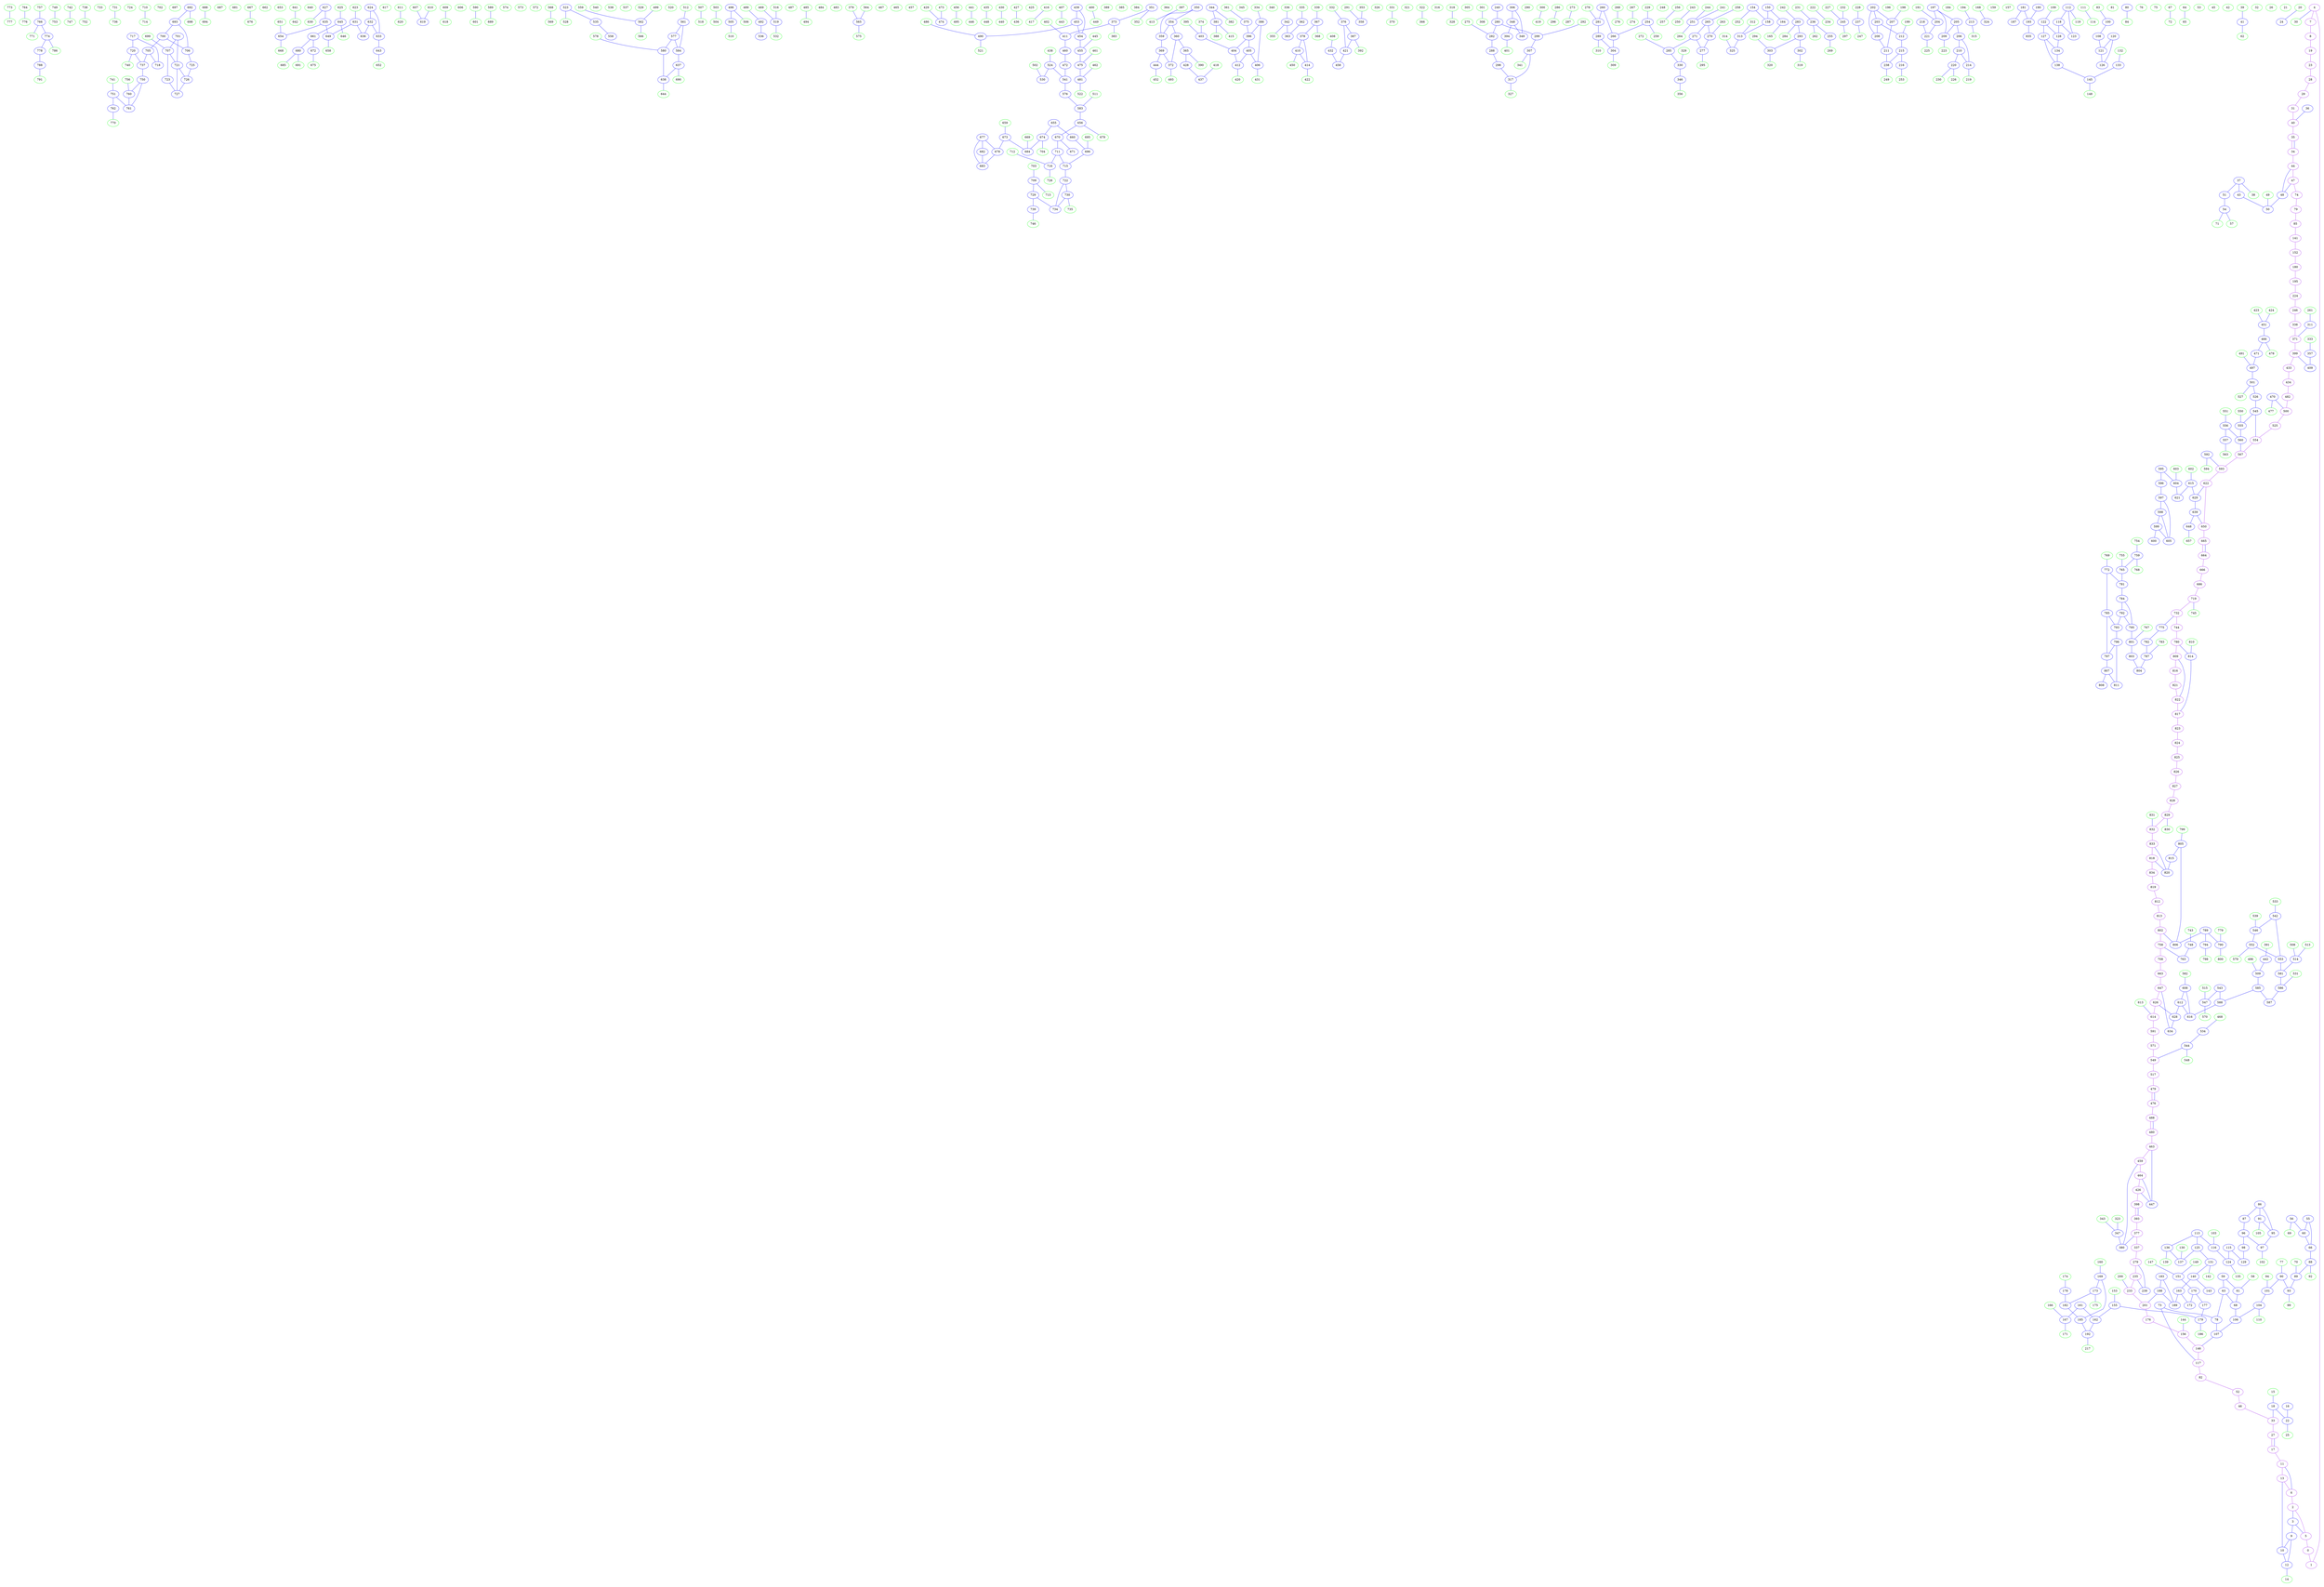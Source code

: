 digraph{
subgraph cluster_0 {
color = white
X63Y265I0 [label="0", pos="63,265!", color="purple"]
X65Y253I0 [label="1", pos="65,253!", color="purple"]
X65Y288I0 [label="2", pos="65,288!", color="purple"]
X66Y288I0 [label="3", pos="66,288!", color="blue"]
X67Y245I0 [label="4", pos="67,245!", color="purple"]
X67Y287I0 [label="5", pos="67,287!", color="purple"]
X68Y310I0 [label="6", pos="68,310!", color="purple"]
X71Y236I0 [label="7", pos="71,236!", color="purple"]
X72Y235I0 [label="8", pos="72,235!", color="purple"]
X73Y309I0 [label="9", pos="73,309!", color="blue"]
X74Y310I0 [label="10", pos="74,310!", color="blue"]
X75Y325I0 [label="11", pos="75,325!", color="purple"]
X76Y309I0 [label="12", pos="76,309!", color="blue"]
X76Y316I0 [label="13", pos="76,316!", color="purple"]
X78Y314I0 [label="14", pos="78,314!", color="green"]
X80Y316I0 [label="15", pos="80,316!", color="green"]
X81Y307I0 [label="16", pos="81,307!", color="blue"]
X81Y324I0 [label="17", pos="81,324!", color="purple"]
X83Y316I0 [label="18", pos="83,316!", color="blue"]
X84Y188I0 [label="19", pos="84,188!", color="purple"]
X84Y213I0 [label="20", pos="84,213!", color="green"]
X84Y218I0 [label="21", pos="84,218!", color="green"]
X84Y315I0 [label="22", pos="84,315!", color="blue"]
X86Y179I0 [label="23", pos="86,179!", color="purple"]
X86Y199I0 [label="24", pos="86,199!", color="blue"]
X86Y317I0 [label="25", pos="86,317!", color="green"]
X88Y310I0 [label="26", pos="88,310!", color="green"]
X88Y338I0 [label="27", pos="88,338!", color="purple"]
X90Y175I0 [label="28", pos="90,175!", color="purple"]
X91Y171I0 [label="29", pos="91,171!", color="purple"]
X92Y306I0 [label="30", pos="92,306!", color="green"]
X95Y167I0 [label="31", pos="95,167!", color="purple"]
X96Y313I0 [label="32", pos="96,313!", color="green"]
X97Y346I0 [label="33", pos="97,346!", color="purple"]
X98Y167I0 [label="34", pos="98,167!", color="purple"]
X98Y168I0 [label="35", pos="98,168!", color="purple"]
X99Y179I0 [label="36", pos="99,179!", color="blue"]
X99Y256I0 [label="37", pos="99,256!", color="blue"]
X100Y266I0 [label="38", pos="100,266!", color="green"]
X101Y272I0 [label="39", pos="101,272!", color="green"]
X102Y172I0 [label="40", pos="102,172!", color="purple"]
X102Y282I0 [label="41", pos="102,282!", color="blue"]
X102Y317I0 [label="42", pos="102,317!", color="green"]
X103Y205I0 [label="43", pos="103,205!", color="blue"]
X104Y166I0 [label="44", pos="104,166!", color="purple"]
X104Y323I0 [label="45", pos="104,323!", color="green"]
X104Y346I0 [label="46", pos="104,346!", color="purple"]
X106Y162I0 [label="47", pos="106,162!", color="purple"]
X106Y165I0 [label="48", pos="106,165!", color="blue"]
X106Y170I0 [label="49", pos="106,170!", color="green"]
X107Y173I0 [label="50", pos="107,173!", color="blue"]
X108Y273I0 [label="51", pos="108,273!", color="blue"]
X110Y346I0 [label="52", pos="110,346!", color="purple"]
X112Y185I0 [label="53", pos="112,185!", color="green"]
X112Y283I0 [label="54", pos="112,283!", color="blue"]
X113Y265I0 [label="55", pos="113,265!", color="blue"]
X114Y238I0 [label="56", pos="114,238!", color="blue"]
X114Y285I0 [label="57", pos="114,285!", color="green"]
X114Y312I0 [label="58", pos="114,312!", color="green"]
X114Y320I0 [label="59", pos="114,320!", color="blue"]
X115Y265I0 [label="60", pos="115,265!", color="blue"]
X115Y314I0 [label="61", pos="115,314!", color="blue"]
X116Y307I0 [label="62", pos="116,307!", color="green"]
X116Y321I0 [label="63", pos="116,321!", color="blue"]
X117Y170I0 [label="64", pos="117,170!", color="green"]
X117Y172I0 [label="65", pos="117,172!", color="green"]
X117Y268I0 [label="66", pos="117,268!", color="blue"]
X117Y310I0 [label="67", pos="117,310!", color="green"]
X117Y320I0 [label="68", pos="117,320!", color="blue"]
X118Y209I0 [label="69", pos="118,209!", color="green"]
X118Y289I0 [label="70", pos="118,289!", color="green"]
X118Y302I0 [label="71", pos="118,302!", color="green"]
X118Y312I0 [label="72", pos="118,312!", color="green"]
X118Y337I0 [label="73", pos="118,337!", color="blue"]
X119Y148I0 [label="74", pos="119,148!", color="purple"]
X120Y160I0 [label="75", pos="120,160!", color="green"]
X120Y257I0 [label="76", pos="120,257!", color="green"]
X120Y306I0 [label="77", pos="120,306!", color="green"]
X120Y335I0 [label="78", pos="120,335!", color="blue"]
X121Y143I0 [label="79", pos="121,143!", color="purple"]
X121Y189I0 [label="80", pos="121,189!", color="blue"]
X121Y202I0 [label="81", pos="121,202!", color="green"]
X121Y354I0 [label="82", pos="121,354!", color="purple"]
X122Y168I0 [label="83", pos="122,168!", color="green"]
X122Y191I0 [label="84", pos="122,191!", color="green"]
X123Y141I0 [label="85", pos="123,141!", color="purple"]
X123Y215I0 [label="86", pos="123,215!", color="blue"]
X123Y218I0 [label="87", pos="123,218!", color="blue"]
X123Y287I0 [label="88", pos="123,287!", color="blue"]
X123Y297I0 [label="89", pos="123,297!", color="blue"]
X123Y306I0 [label="90", pos="123,306!", color="blue"]
X124Y213I0 [label="91", pos="124,213!", color="blue"]
X124Y268I0 [label="92", pos="124,268!", color="green"]
X124Y299I0 [label="93", pos="124,299!", color="blue"]
X124Y320I0 [label="94", pos="124,320!", color="green"]
X125Y214I0 [label="95", pos="125,214!", color="blue"]
X125Y218I0 [label="96", pos="125,218!", color="blue"]
X126Y214I0 [label="97", pos="126,214!", color="blue"]
X126Y243I0 [label="98", pos="126,243!", color="blue"]
X126Y300I0 [label="99", pos="126,300!", color="green"]
X127Y161I0 [label="100", pos="127,161!", color="blue"]
X127Y320I0 [label="101", pos="127,320!", color="blue"]
X128Y209I0 [label="102", pos="128,209!", color="green"]
X128Y276I0 [label="103", pos="128,276!", color="green"]
X128Y321I0 [label="104", pos="128,321!", color="blue"]
X129Y196I0 [label="105", pos="129,196!", color="green"]
X129Y334I0 [label="106", pos="129,334!", color="blue"]
X129Y341I0 [label="107", pos="129,341!", color="blue"]
X130Y164I0 [label="108", pos="130,164!", color="blue"]
X130Y205I0 [label="109", pos="130,205!", color="green"]
X130Y322I0 [label="110", pos="130,322!", color="green"]
X131Y192I0 [label="111", pos="131,192!", color="green"]
X131Y221I0 [label="112", pos="131,221!", color="blue"]
X131Y281I0 [label="113", pos="131,281!", color="blue"]
X132Y186I0 [label="114", pos="132,186!", color="green"]
X132Y269I0 [label="115", pos="132,269!", color="blue"]
X132Y276I0 [label="116", pos="132,276!", color="blue"]
X132Y360I0 [label="117", pos="132,360!", color="purple"]
X133Y218I0 [label="118", pos="133,218!", color="blue"]
X133Y248I0 [label="119", pos="133,248!", color="green"]
X134Y159I0 [label="120", pos="134,159!", color="blue"]
X134Y161I0 [label="121", pos="134,161!", color="blue"]
X134Y196I0 [label="122", pos="134,196!", color="blue"]
X134Y219I0 [label="123", pos="134,219!", color="blue"]
X134Y274I0 [label="124", pos="134,274!", color="blue"]
X134Y297I0 [label="125", pos="134,297!", color="blue"]
X135Y160I0 [label="126", pos="135,160!", color="blue"]
X135Y195I0 [label="127", pos="135,195!", color="blue"]
X135Y197I0 [label="128", pos="135,197!", color="blue"]
X135Y265I0 [label="129", pos="135,265!", color="blue"]
X135Y290I0 [label="130", pos="135,290!", color="green"]
X135Y306I0 [label="131", pos="135,306!", color="blue"]
X136Y170I0 [label="132", pos="136,170!", color="green"]
X136Y172I0 [label="133", pos="136,172!", color="blue"]
X136Y196I0 [label="134", pos="136,196!", color="blue"]
X136Y277I0 [label="135", pos="136,277!", color="green"]
X136Y284I0 [label="136", pos="136,284!", color="blue"]
X136Y290I0 [label="137", pos="136,290!", color="blue"]
X137Y192I0 [label="138", pos="137,192!", color="blue"]
X137Y283I0 [label="139", pos="137,283!", color="green"]
X137Y318I0 [label="140", pos="137,318!", color="blue"]
X138Y126I0 [label="141", pos="138,126!", color="purple"]
X138Y309I0 [label="142", pos="138,309!", color="green"]
X138Y327I0 [label="143", pos="138,327!", color="blue"]
X138Y347I0 [label="144", pos="138,347!", color="green"]
X139Y173I0 [label="145", pos="139,173!", color="blue"]
X139Y360I0 [label="146", pos="139,360!", color="purple"]
X142Y314I0 [label="147", pos="142,314!", color="green"]
X144Y168I0 [label="148", pos="144,168!", color="green"]
X144Y307I0 [label="149", pos="144,307!", color="green"]
X145Y201I0 [label="150", pos="145,201!", color="blue"]
X145Y314I0 [label="151", pos="145,314!", color="blue"]
X146Y126I0 [label="152", pos="146,126!", color="purple"]
X146Y307I0 [label="153", pos="146,307!", color="green"]
X147Y177I0 [label="154", pos="147,177!", color="blue"]
X147Y305I0 [label="155", pos="147,305!", color="blue"]
X147Y361I0 [label="156", pos="147,361!", color="purple"]
X148Y164I0 [label="157", pos="148,164!", color="green"]
X148Y182I0 [label="158", pos="148,182!", color="blue"]
X148Y238I0 [label="159", pos="148,238!", color="green"]
X148Y276I0 [label="160", pos="148,276!", color="green"]
X148Y301I0 [label="161", pos="148,301!", color="blue"]
X149Y302I0 [label="162", pos="149,302!", color="blue"]
X149Y333I0 [label="163", pos="149,333!", color="blue"]
X150Y196I0 [label="164", pos="150,196!", color="blue"]
X150Y197I0 [label="165", pos="150,197!", color="green"]
X150Y294I0 [label="166", pos="150,294!", color="green"]
X150Y296I0 [label="167", pos="150,296!", color="blue"]
X151Y188I0 [label="168", pos="151,188!", color="green"]
X151Y283I0 [label="169", pos="151,283!", color="blue"]
X151Y321I0 [label="170", pos="151,321!", color="blue"]
X152Y298I0 [label="171", pos="152,298!", color="green"]
X152Y331I0 [label="172", pos="152,331!", color="blue"]
X153Y283I0 [label="173", pos="153,283!", color="blue"]
X154Y276I0 [label="174", pos="154,276!", color="green"]
X154Y279I0 [label="175", pos="154,279!", color="green"]
X154Y361I0 [label="176", pos="154,361!", color="purple"]
X155Y321I0 [label="177", pos="155,321!", color="blue"]
X156Y272I0 [label="178", pos="156,272!", color="blue"]
X156Y319I0 [label="179", pos="156,319!", color="blue"]
X157Y124I0 [label="180", pos="157,124!", color="purple"]
X157Y205I0 [label="181", pos="157,205!", color="blue"]
X157Y287I0 [label="182", pos="157,287!", color="blue"]
X157Y355I0 [label="183", pos="157,355!", color="blue"]
X158Y238I0 [label="184", pos="158,238!", color="green"]
X158Y295I0 [label="185", pos="158,295!", color="blue"]
X158Y320I0 [label="186", pos="158,320!", color="green"]
X159Y206I0 [label="187", pos="159,206!", color="blue"]
X159Y357I0 [label="188", pos="159,357!", color="blue"]
X160Y354I0 [label="189", pos="160,354!", color="blue"]
X162Y190I0 [label="190", pos="162,190!", color="blue"]
X162Y229I0 [label="191", pos="162,229!", color="green"]
X162Y316I0 [label="192", pos="162,316!", color="blue"]
X163Y191I0 [label="193", pos="163,191!", color="blue"]
X164Y222I0 [label="194", pos="164,222!", color="green"]
X166Y124I0 [label="195", pos="166,124!", color="purple"]
X166Y204I0 [label="196", pos="166,204!", color="green"]
X166Y251I0 [label="197", pos="166,251!", color="blue"]
X166Y282I0 [label="198", pos="166,282!", color="green"]
X166Y300I0 [label="199", pos="166,300!", color="green"]
X166Y356I0 [label="200", pos="166,356!", color="green"]
X166Y366I0 [label="201", pos="166,366!", color="purple"]
X167Y289I0 [label="202", pos="167,289!", color="blue"]
X167Y292I0 [label="203", pos="167,292!", color="blue"]
X168Y248I0 [label="204", pos="168,248!", color="blue"]
X168Y258I0 [label="205", pos="168,258!", color="blue"]
X168Y264I0 [label="206", pos="168,264!", color="blue"]
X168Y288I0 [label="207", pos="168,288!", color="blue"]
X168Y290I0 [label="208", pos="168,290!", color="blue"]
X169Y257I0 [label="209", pos="169,257!", color="blue"]
X169Y276I0 [label="210", pos="169,276!", color="blue"]
X169Y289I0 [label="211", pos="169,289!", color="blue"]
X169Y300I0 [label="212", pos="169,300!", color="blue"]
X170Y209I0 [label="213", pos="170,209!", color="blue"]
X170Y266I0 [label="214", pos="170,266!", color="blue"]
X170Y303I0 [label="215", pos="170,303!", color="blue"]
X170Y308I0 [label="216", pos="170,308!", color="blue"]
X170Y336I0 [label="217", pos="170,336!", color="green"]
X171Y243I0 [label="218", pos="171,243!", color="blue"]
X171Y266I0 [label="219", pos="171,266!", color="green"]
X171Y282I0 [label="220", pos="171,282!", color="blue"]
X172Y244I0 [label="221", pos="172,244!", color="blue"]
X172Y328I0 [label="222", pos="172,328!", color="green"]
X173Y264I0 [label="223", pos="173,264!", color="green"]
X174Y124I0 [label="224", pos="174,124!", color="purple"]
X174Y254I0 [label="225", pos="174,254!", color="green"]
X174Y282I0 [label="226", pos="174,282!", color="green"]
X174Y338I0 [label="227", pos="174,338!", color="green"]
X175Y268I0 [label="228", pos="175,268!", color="green"]
X175Y316I0 [label="229", pos="175,316!", color="green"]
X176Y294I0 [label="230", pos="176,294!", color="green"]
X177Y262I0 [label="231", pos="177,262!", color="green"]
X177Y347I0 [label="232", pos="177,347!", color="green"]
X177Y372I0 [label="233", pos="177,372!", color="purple"]
X178Y334I0 [label="234", pos="178,334!", color="green"]
X178Y365I0 [label="235", pos="178,365!", color="purple"]
X179Y266I0 [label="236", pos="179,266!", color="blue"]
X179Y277I0 [label="237", pos="179,277!", color="blue"]
X179Y305I0 [label="238", pos="179,305!", color="blue"]
X179Y363I0 [label="239", pos="179,363!", color="blue"]
X180Y245I0 [label="240", pos="180,245!", color="blue"]
X180Y259I0 [label="241", pos="180,259!", color="green"]
X180Y287I0 [label="242", pos="180,287!", color="green"]
X180Y310I0 [label="243", pos="180,310!", color="green"]
X181Y255I0 [label="244", pos="181,255!", color="green"]
X181Y347I0 [label="245", pos="181,347!", color="blue"]
X182Y124I0 [label="246", pos="182,124!", color="purple"]
X182Y278I0 [label="247", pos="182,278!", color="green"]
X182Y293I0 [label="248", pos="182,293!", color="green"]
X182Y308I0 [label="249", pos="182,308!", color="green"]
X182Y312I0 [label="250", pos="182,312!", color="green"]
X183Y260I0 [label="251", pos="183,260!", color="blue"]
X184Y140I0 [label="252", pos="184,140!", color="green"]
X184Y318I0 [label="253", pos="184,318!", color="green"]
X184Y327I0 [label="254", pos="184,327!", color="blue"]
X185Y275I0 [label="255", pos="185,275!", color="blue"]
X186Y281I0 [label="256", pos="186,281!", color="green"]
X186Y282I0 [label="257", pos="186,282!", color="green"]
X186Y316I0 [label="258", pos="186,316!", color="green"]
X186Y326I0 [label="259", pos="186,326!", color="green"]
X186Y337I0 [label="260", pos="186,337!", color="blue"]
X187Y138I0 [label="261", pos="187,138!", color="green"]
X187Y270I0 [label="262", pos="187,270!", color="green"]
X187Y312I0 [label="263", pos="187,312!", color="green"]
X188Y266I0 [label="264", pos="188,266!", color="green"]
X188Y316I0 [label="265", pos="188,316!", color="blue"]
X188Y335I0 [label="266", pos="188,335!", color="blue"]
X189Y248I0 [label="267", pos="189,248!", color="green"]
X189Y273I0 [label="268", pos="189,273!", color="green"]
X189Y275I0 [label="269", pos="189,275!", color="green"]
X189Y315I0 [label="270", pos="189,315!", color="blue"]
X189Y317I0 [label="271", pos="189,317!", color="blue"]
X189Y324I0 [label="272", pos="189,324!", color="green"]
X189Y352I0 [label="273", pos="189,352!", color="green"]
X190Y220I0 [label="274", pos="190,220!", color="green"]
X190Y254I0 [label="275", pos="190,254!", color="green"]
X190Y273I0 [label="276", pos="190,273!", color="green"]
X190Y316I0 [label="277", pos="190,316!", color="blue"]
X190Y349I0 [label="278", pos="190,349!", color="green"]
X190Y376I0 [label="279", pos="190,376!", color="purple"]
X191Y259I0 [label="280", pos="191,259!", color="blue"]
X191Y347I0 [label="281", pos="191,347!", color="blue"]
X192Y258I0 [label="282", pos="192,258!", color="blue"]
X192Y298I0 [label="283", pos="192,298!", color="blue"]
X192Y300I0 [label="284", pos="192,300!", color="green"]
X192Y324I0 [label="285", pos="192,324!", color="blue"]
X192Y332I0 [label="286", pos="192,332!", color="green"]
X192Y356I0 [label="287", pos="192,356!", color="green"]
X193Y259I0 [label="288", pos="193,259!", color="blue"]
X193Y347I0 [label="289", pos="193,347!", color="blue"]
X194Y179I0 [label="290", pos="194,179!", color="green"]
X194Y221I0 [label="291", pos="194,221!", color="green"]
X194Y271I0 [label="292", pos="194,271!", color="green"]
X194Y297I0 [label="293", pos="194,297!", color="blue"]
X194Y301I0 [label="294", pos="194,301!", color="green"]
X194Y317I0 [label="295", pos="194,317!", color="green"]
X194Y335I0 [label="296", pos="194,335!", color="green"]
X194Y365I0 [label="297", pos="194,365!", color="green"]
X195Y261I0 [label="298", pos="195,261!", color="blue"]
X195Y269I0 [label="299", pos="195,269!", color="blue"]
X195Y276I0 [label="300", pos="195,276!", color="green"]
X195Y280I0 [label="301", pos="195,280!", color="green"]
X195Y296I0 [label="302", pos="195,296!", color="blue"]
X195Y299I0 [label="303", pos="195,299!", color="blue"]
X195Y345I0 [label="304", pos="195,345!", color="blue"]
X196Y138I0 [label="305", pos="196,138!", color="green"]
X196Y239I0 [label="306", pos="196,239!", color="blue"]
X196Y269I0 [label="307", pos="196,269!", color="blue"]
X196Y280I0 [label="308", pos="196,280!", color="green"]
X196Y347I0 [label="309", pos="196,347!", color="green"]
X196Y352I0 [label="310", pos="196,352!", color="green"]
X197Y125I0 [label="311", pos="197,125!", color="blue"]
X198Y139I0 [label="312", pos="198,139!", color="green"]
X198Y141I0 [label="313", pos="198,141!", color="blue"]
X198Y148I0 [label="314", pos="198,148!", color="green"]
X198Y188I0 [label="315", pos="198,188!", color="green"]
X198Y206I0 [label="316", pos="198,206!", color="green"]
X198Y267I0 [label="317", pos="198,267!", color="blue"]
X198Y282I0 [label="318", pos="198,282!", color="green"]
X198Y296I0 [label="319", pos="198,296!", color="green"]
X198Y304I0 [label="320", pos="198,304!", color="green"]
X198Y316I0 [label="321", pos="198,316!", color="green"]
X198Y360I0 [label="322", pos="198,360!", color="green"]
X198Y368I0 [label="323", pos="198,368!", color="green"]
X199Y152I0 [label="324", pos="199,152!", color="blue"]
X200Y143I0 [label="325", pos="200,143!", color="blue"]
X200Y165I0 [label="326", pos="200,165!", color="green"]
X200Y266I0 [label="327", pos="200,266!", color="green"]
X200Y282I0 [label="328", pos="200,282!", color="green"]
X200Y331I0 [label="329", pos="200,331!", color="green"]
X200Y332I0 [label="330", pos="200,332!", color="blue"]
X200Y348I0 [label="331", pos="200,348!", color="green"]
X200Y352I0 [label="332", pos="200,352!", color="green"]
X201Y136I0 [label="333", pos="201,136!", color="green"]
X201Y298I0 [label="334", pos="201,298!", color="green"]
X201Y306I0 [label="335", pos="201,306!", color="green"]
X201Y321I0 [label="336", pos="201,321!", color="green"]
X201Y379I0 [label="337", pos="201,379!", color="purple"]
X202Y110I0 [label="338", pos="202,110!", color="purple"]
X202Y168I0 [label="339", pos="202,168!", color="green"]
X202Y270I0 [label="340", pos="202,270!", color="green"]
X202Y276I0 [label="341", pos="202,276!", color="green"]
X202Y325I0 [label="342", pos="202,325!", color="blue"]
X202Y375I0 [label="343", pos="202,375!", color="green"]
X203Y190I0 [label="344", pos="203,190!", color="blue"]
X203Y204I0 [label="345", pos="203,204!", color="green"]
X203Y339I0 [label="346", pos="203,339!", color="blue"]
X203Y373I0 [label="347", pos="203,373!", color="blue"]
X204Y218I0 [label="348", pos="204,218!", color="blue"]
X205Y223I0 [label="349", pos="205,223!", color="blue"]
X205Y245I0 [label="350", pos="205,245!", color="blue"]
X205Y263I0 [label="351", pos="205,263!", color="blue"]
X205Y266I0 [label="352", pos="205,266!", color="green"]
X206Y211I0 [label="353", pos="206,211!", color="green"]
X206Y248I0 [label="354", pos="206,248!", color="blue"]
X206Y330I0 [label="355", pos="206,330!", color="green"]
X206Y338I0 [label="356", pos="206,338!", color="green"]
X207Y127I0 [label="357", pos="207,127!", color="blue"]
X207Y209I0 [label="358", pos="207,209!", color="blue"]
X207Y246I0 [label="359", pos="207,246!", color="blue"]
X207Y250I0 [label="360", pos="207,250!", color="blue"]
X207Y302I0 [label="361", pos="207,302!", color="green"]
X207Y318I0 [label="362", pos="207,318!", color="blue"]
X207Y325I0 [label="363", pos="207,325!", color="blue"]
X208Y172I0 [label="364", pos="208,172!", color="green"]
X208Y254I0 [label="365", pos="208,254!", color="blue"]
X208Y372I0 [label="366", pos="208,372!", color="green"]
X209Y167I0 [label="367", pos="209,167!", color="blue"]
X209Y168I0 [label="368", pos="209,168!", color="green"]
X209Y246I0 [label="369", pos="209,246!", color="blue"]
X209Y360I0 [label="370", pos="209,360!", color="green"]
X210Y110I0 [label="371", pos="210,110!", color="purple"]
X210Y247I0 [label="372", pos="210,247!", color="blue"]
X210Y265I0 [label="373", pos="210,265!", color="blue"]
X210Y292I0 [label="374", pos="210,292!", color="green"]
X210Y302I0 [label="375", pos="210,302!", color="blue"]
X210Y365I0 [label="376", pos="210,365!", color="blue"]
X210Y384I0 [label="377", pos="210,384!", color="purple"]
X211Y164I0 [label="378", pos="211,164!", color="blue"]
X211Y234I0 [label="379", pos="211,234!", color="green"]
X211Y383I0 [label="380", pos="211,383!", color="blue"]
X212Y181I0 [label="381", pos="212,181!", color="blue"]
X212Y188I0 [label="382", pos="212,188!", color="green"]
X212Y262I0 [label="383", pos="212,262!", color="green"]
X212Y334I0 [label="384", pos="212,334!", color="green"]
X212Y342I0 [label="385", pos="212,342!", color="green"]
X213Y308I0 [label="386", pos="213,308!", color="blue"]
X213Y368I0 [label="387", pos="213,368!", color="blue"]
X214Y182I0 [label="388", pos="214,182!", color="green"]
X214Y192I0 [label="389", pos="214,192!", color="green"]
X214Y258I0 [label="390", pos="214,258!", color="green"]
X214Y312I0 [label="391", pos="214,312!", color="green"]
X214Y370I0 [label="392", pos="214,370!", color="green"]
X214Y392I0 [label="393", pos="214,392!", color="purple"]
X215Y209I0 [label="394", pos="215,209!", color="blue"]
X215Y302I0 [label="395", pos="215,302!", color="green"]
X215Y306I0 [label="396", pos="215,306!", color="blue"]
X215Y318I0 [label="397", pos="215,318!", color="green"]
X215Y392I0 [label="398", pos="215,392!", color="purple"]
X216Y107I0 [label="399", pos="216,107!", color="purple"]
X216Y153I0 [label="400", pos="216,153!", color="green"]
X216Y211I0 [label="401", pos="216,211!", color="green"]
X216Y271I0 [label="402", pos="216,271!", color="green"]
X216Y302I0 [label="403", pos="216,302!", color="blue"]
X216Y305I0 [label="404", pos="216,305!", color="blue"]
X216Y307I0 [label="405", pos="216,307!", color="blue"]
X216Y309I0 [label="406", pos="216,309!", color="blue"]
X216Y340I0 [label="407", pos="216,340!", color="green"]
X216Y376I0 [label="408", pos="216,376!", color="green"]
X217Y108I0 [label="409", pos="217,108!", color="blue"]
X217Y159I0 [label="410", pos="217,159!", color="blue"]
X217Y269I0 [label="411", pos="217,269!", color="blue"]
X217Y306I0 [label="412", pos="217,306!", color="blue"]
X217Y318I0 [label="413", pos="217,318!", color="green"]
X218Y160I0 [label="414", pos="218,160!", color="blue"]
X218Y166I0 [label="415", pos="218,166!", color="green"]
X218Y189I0 [label="416", pos="218,189!", color="green"]
X218Y191I0 [label="417", pos="218,191!", color="green"]
X218Y258I0 [label="418", pos="218,258!", color="green"]
X218Y290I0 [label="419", pos="218,290!", color="green"]
X218Y308I0 [label="420", pos="218,308!", color="green"]
X219Y365I0 [label="421", pos="219,365!", color="blue"]
X220Y160I0 [label="422", pos="220,160!", color="green"]
X220Y172I0 [label="423", pos="220,172!", color="green"]
X220Y178I0 [label="424", pos="220,178!", color="green"]
X220Y250I0 [label="425", pos="220,250!", color="green"]
X220Y398I0 [label="426", pos="220,398!", color="purple"]
X221Y184I0 [label="427", pos="221,184!", color="green"]
X221Y255I0 [label="428", pos="221,255!", color="blue"]
X221Y278I0 [label="429", pos="221,278!", color="green"]
X221Y295I0 [label="430", pos="221,295!", color="green"]
X221Y312I0 [label="431", pos="221,312!", color="green"]
X221Y375I0 [label="432", pos="221,375!", color="blue"]
X222Y103I0 [label="433", pos="222,103!", color="purple"]
X222Y104I0 [label="434", pos="222,104!", color="purple"]
X222Y144I0 [label="435", pos="222,144!", color="green"]
X222Y183I0 [label="436", pos="222,183!", color="green"]
X222Y258I0 [label="437", pos="222,258!", color="blue"]
X222Y264I0 [label="438", pos="222,264!", color="green"]
X222Y285I0 [label="439", pos="222,285!", color="blue"]
X222Y295I0 [label="440", pos="222,295!", color="green"]
X222Y309I0 [label="441", pos="222,309!", color="green"]
X222Y318I0 [label="442", pos="222,318!", color="blue"]
X222Y346I0 [label="443", pos="222,346!", color="green"]
X223Y235I0 [label="444", pos="223,235!", color="blue"]
X223Y292I0 [label="445", pos="223,292!", color="green"]
X223Y310I0 [label="446", pos="223,310!", color="green"]
X223Y397I0 [label="447", pos="223,397!", color="blue"]
X224Y143I0 [label="448", pos="224,143!", color="green"]
X224Y148I0 [label="449", pos="224,148!", color="green"]
X224Y152I0 [label="450", pos="224,152!", color="green"]
X224Y171I0 [label="451", pos="224,171!", color="blue"]
X224Y237I0 [label="452", pos="224,237!", color="green"]
X224Y286I0 [label="453", pos="224,286!", color="blue"]
X224Y288I0 [label="454", pos="224,288!", color="blue"]
X224Y292I0 [label="455", pos="224,292!", color="blue"]
X224Y314I0 [label="456", pos="224,314!", color="green"]
X224Y361I0 [label="457", pos="224,361!", color="green"]
X224Y372I0 [label="458", pos="224,372!", color="blue"]
X224Y391I0 [label="459", pos="224,391!", color="purple"]
X225Y270I0 [label="460", pos="225,270!", color="blue"]
X225Y298I0 [label="461", pos="225,298!", color="green"]
X225Y304I0 [label="462", pos="225,304!", color="green"]
X225Y395I0 [label="463", pos="225,395!", color="purple"]
X225Y400I0 [label="464", pos="225,400!", color="purple"]
X226Y134I0 [label="465", pos="226,134!", color="green"]
X226Y169I0 [label="466", pos="226,169!", color="blue"]
X226Y238I0 [label="467", pos="226,238!", color="green"]
X226Y352I0 [label="468", pos="226,352!", color="green"]
X226Y365I0 [label="469", pos="226,365!", color="green"]
X227Y121I0 [label="470", pos="227,121!", color="blue"]
X227Y164I0 [label="471", pos="227,164!", color="blue"]
X227Y271I0 [label="472", pos="227,271!", color="blue"]
X227Y278I0 [label="473", pos="227,278!", color="green"]
X227Y279I0 [label="474", pos="227,279!", color="blue"]
X227Y298I0 [label="475", pos="227,298!", color="blue"]
X227Y393I0 [label="476", pos="227,393!", color="purple"]
X228Y123I0 [label="477", pos="228,123!", color="green"]
X228Y170I0 [label="478", pos="228,170!", color="green"]
X228Y394I0 [label="479", pos="228,394!", color="purple"]
X228Y399I0 [label="480", pos="228,399!", color="purple"]
X229Y302I0 [label="481", pos="229,302!", color="blue"]
X230Y96I0 [label="482", pos="230,96!", color="purple"]
X230Y131I0 [label="483", pos="230,131!", color="green"]
X230Y208I0 [label="484", pos="230,208!", color="green"]
X230Y269I0 [label="485", pos="230,269!", color="green"]
X230Y288I0 [label="486", pos="230,288!", color="green"]
X230Y334I0 [label="487", pos="230,334!", color="green"]
X230Y406I0 [label="488", pos="230,406!", color="purple"]
X231Y204I0 [label="489", pos="231,204!", color="green"]
X231Y287I0 [label="490", pos="231,287!", color="blue"]
X232Y168I0 [label="491", pos="232,168!", color="green"]
X232Y203I0 [label="492", pos="232,203!", color="blue"]
X232Y242I0 [label="493", pos="232,242!", color="green"]
X232Y269I0 [label="494", pos="232,269!", color="green"]
X232Y316I0 [label="495", pos="232,316!", color="green"]
X232Y326I0 [label="496", pos="232,326!", color="green"]
X233Y161I0 [label="497", pos="233,161!", color="blue"]
X233Y176I0 [label="498", pos="233,176!", color="blue"]
X233Y338I0 [label="499", pos="233,338!", color="green"]
X234Y100I0 [label="500", pos="234,100!", color="purple"]
X234Y160I0 [label="501", pos="234,160!", color="blue"]
X234Y264I0 [label="502", pos="234,264!", color="green"]
X234Y276I0 [label="503", pos="234,276!", color="green"]
X234Y277I0 [label="504", pos="234,277!", color="green"]
X235Y169I0 [label="505", pos="235,169!", color="blue"]
X235Y176I0 [label="506", pos="235,176!", color="green"]
X235Y262I0 [label="507", pos="235,262!", color="green"]
X235Y312I0 [label="508", pos="235,312!", color="green"]
X235Y324I0 [label="509", pos="235,324!", color="blue"]
X236Y171I0 [label="510", pos="236,171!", color="green"]
X236Y276I0 [label="511", pos="236,276!", color="green"]
X236Y296I0 [label="512", pos="236,296!", color="green"]
X236Y311I0 [label="513", pos="236,311!", color="green"]
X236Y312I0 [label="514", pos="236,312!", color="blue"]
X236Y330I0 [label="515", pos="236,330!", color="green"]
X236Y381I0 [label="516", pos="236,381!", color="green"]
X236Y406I0 [label="517", pos="236,406!", color="purple"]
X237Y262I0 [label="518", pos="237,262!", color="green"]
X237Y379I0 [label="519", pos="237,379!", color="blue"]
X238Y238I0 [label="520", pos="238,238!", color="green"]
X238Y288I0 [label="521", pos="238,288!", color="green"]
X238Y306I0 [label="522", pos="238,306!", color="green"]
X239Y182I0 [label="523", pos="239,182!", color="blue"]
X239Y267I0 [label="524", pos="239,267!", color="blue"]
X240Y94I0 [label="525", pos="240,94!", color="purple"]
X240Y123I0 [label="526", pos="240,123!", color="blue"]
X240Y157I0 [label="527", pos="240,157!", color="green"]
X240Y185I0 [label="528", pos="240,185!", color="green"]
X240Y260I0 [label="529", pos="240,260!", color="green"]
X240Y265I0 [label="530", pos="240,265!", color="blue"]
X240Y320I0 [label="531", pos="240,320!", color="green"]
X240Y383I0 [label="532", pos="240,383!", color="green"]
X241Y310I0 [label="533", pos="241,310!", color="green"]
X241Y374I0 [label="534", pos="241,374!", color="blue"]
X242Y175I0 [label="535", pos="242,175!", color="blue"]
X242Y188I0 [label="536", pos="242,188!", color="blue"]
X242Y286I0 [label="537", pos="242,286!", color="green"]
X242Y290I0 [label="538", pos="242,290!", color="green"]
X242Y302I0 [label="539", pos="242,302!", color="green"]
X242Y404I0 [label="540", pos="242,404!", color="green"]
X243Y271I0 [label="541", pos="243,271!", color="blue"]
X243Y310I0 [label="542", pos="243,310!", color="blue"]
X243Y339I0 [label="543", pos="243,339!", color="blue"]
X244Y388I0 [label="544", pos="244,388!", color="blue"]
X245Y109I0 [label="545", pos="245,109!", color="blue"]
X245Y308I0 [label="546", pos="245,308!", color="blue"]
X245Y336I0 [label="547", pos="245,336!", color="blue"]
X245Y388I0 [label="548", pos="245,388!", color="green"]
X245Y406I0 [label="549", pos="245,406!", color="purple"]
X246Y125I0 [label="550", pos="246,125!", color="green"]
X246Y129I0 [label="551", pos="246,129!", color="green"]
X246Y309I0 [label="552", pos="246,309!", color="blue"]
X246Y311I0 [label="553", pos="246,311!", color="blue"]
X247Y94I0 [label="554", pos="247,94!", color="purple"]
X247Y113I0 [label="555", pos="247,113!", color="blue"]
X247Y133I0 [label="556", pos="247,133!", color="blue"]
X248Y136I0 [label="557", pos="248,136!", color="blue"]
X248Y160I0 [label="558", pos="248,160!", color="blue"]
X248Y354I0 [label="559", pos="248,354!", color="green"]
X249Y113I0 [label="560", pos="249,113!", color="blue"]
X249Y298I0 [label="561", pos="249,298!", color="blue"]
X249Y351I0 [label="562", pos="249,351!", color="blue"]
X250Y136I0 [label="563", pos="250,136!", color="green"]
X250Y205I0 [label="564", pos="250,205!", color="green"]
X250Y206I0 [label="565", pos="250,206!", color="blue"]
X250Y354I0 [label="566", pos="250,354!", color="green"]
X252Y94I0 [label="567", pos="252,94!", color="purple"]
X252Y200I0 [label="568", pos="252,200!", color="green"]
X252Y202I0 [label="569", pos="252,202!", color="green"]
X252Y342I0 [label="570", pos="252,342!", color="green"]
X253Y406I0 [label="571", pos="253,406!", color="purple"]
X254Y166I0 [label="572", pos="254,166!", color="green"]
X254Y176I0 [label="573", pos="254,176!", color="green"]
X254Y189I0 [label="574", pos="254,189!", color="green"]
X254Y204I0 [label="575", pos="254,204!", color="green"]
X254Y271I0 [label="576", pos="254,271!", color="blue"]
X254Y302I0 [label="577", pos="254,302!", color="blue"]
X254Y305I0 [label="578", pos="254,305!", color="green"]
X254Y310I0 [label="579", pos="254,310!", color="green"]
X255Y303I0 [label="580", pos="255,303!", color="blue"]
X255Y321I0 [label="581", pos="255,321!", color="blue"]
X255Y361I0 [label="582", pos="255,361!", color="green"]
X256Y273I0 [label="583", pos="256,273!", color="blue"]
X256Y299I0 [label="584", pos="256,299!", color="blue"]
X256Y338I0 [label="585", pos="256,338!", color="blue"]
X257Y333I0 [label="586", pos="257,333!", color="blue"]
X257Y337I0 [label="587", pos="257,337!", color="blue"]
X257Y352I0 [label="588", pos="257,352!", color="blue"]
X258Y294I0 [label="589", pos="258,294!", color="green"]
X258Y312I0 [label="590", pos="258,312!", color="green"]
X258Y406I0 [label="591", pos="258,406!", color="purple"]
X259Y95I0 [label="592", pos="259,95!", color="blue"]
X260Y94I0 [label="593", pos="260,94!", color="purple"]
X260Y97I0 [label="594", pos="260,97!", color="green"]
X261Y163I0 [label="595", pos="261,163!", color="blue"]
X261Y169I0 [label="596", pos="261,169!", color="blue"]
X261Y174I0 [label="597", pos="261,174!", color="blue"]
X261Y178I0 [label="598", pos="261,178!", color="blue"]
X261Y181I0 [label="599", pos="261,181!", color="blue"]
X261Y198I0 [label="600", pos="261,198!", color="blue"]
X261Y316I0 [label="601", pos="261,316!", color="green"]
X262Y122I0 [label="602", pos="262,122!", color="green"]
X262Y131I0 [label="603", pos="262,131!", color="green"]
X262Y146I0 [label="604", pos="262,146!", color="blue"]
X262Y179I0 [label="605", pos="262,179!", color="blue"]
X262Y206I0 [label="606", pos="262,206!", color="green"]
X262Y321I0 [label="607", pos="262,321!", color="green"]
X263Y379I0 [label="608", pos="263,379!", color="blue"]
X264Y260I0 [label="609", pos="264,260!", color="green"]
X264Y312I0 [label="610", pos="264,312!", color="green"]
X264Y336I0 [label="611", pos="264,336!", color="green"]
X264Y383I0 [label="612", pos="264,383!", color="blue"]
X264Y404I0 [label="613", pos="264,404!", color="green"]
X264Y406I0 [label="614", pos="264,406!", color="purple"]
X265Y125I0 [label="615", pos="265,125!", color="blue"]
X265Y377I0 [label="616", pos="265,377!", color="blue"]
X266Y218I0 [label="617", pos="266,218!", color="green"]
X266Y258I0 [label="618", pos="266,258!", color="green"]
X266Y326I0 [label="619", pos="266,326!", color="blue"]
X266Y338I0 [label="620", pos="266,338!", color="green"]
X267Y144I0 [label="621", pos="267,144!", color="blue"]
X268Y94I0 [label="622", pos="268,94!", color="purple"]
X268Y215I0 [label="623", pos="268,215!", color="green"]
X268Y235I0 [label="624", pos="268,235!", color="blue"]
X268Y310I0 [label="625", pos="268,310!", color="green"]
X268Y404I0 [label="626", pos="268,404!", color="purple"]
X269Y202I0 [label="627", pos="269,202!", color="blue"]
X269Y402I0 [label="628", pos="269,402!", color="blue"]
X270Y103I0 [label="629", pos="270,103!", color="blue"]
X270Y204I0 [label="630", pos="270,204!", color="green"]
X270Y213I0 [label="631", pos="270,213!", color="blue"]
X270Y234I0 [label="632", pos="270,234!", color="blue"]
X270Y236I0 [label="633", pos="270,236!", color="blue"]
X270Y402I0 [label="634", pos="270,402!", color="blue"]
X271Y199I0 [label="635", pos="271,199!", color="blue"]
X271Y224I0 [label="636", pos="271,224!", color="blue"]
X271Y298I0 [label="637", pos="271,298!", color="blue"]
X271Y301I0 [label="638", pos="271,301!", color="blue"]
X272Y103I0 [label="639", pos="272,103!", color="blue"]
X272Y141I0 [label="640", pos="272,141!", color="green"]
X272Y143I0 [label="641", pos="272,143!", color="green"]
X272Y145I0 [label="642", pos="272,145!", color="green"]
X272Y238I0 [label="643", pos="272,238!", color="blue"]
X272Y303I0 [label="644", pos="272,303!", color="green"]
X272Y310I0 [label="645", pos="272,310!", color="blue"]
X272Y320I0 [label="646", pos="272,320!", color="green"]
X272Y407I0 [label="647", pos="272,407!", color="purple"]
X273Y109I0 [label="648", pos="273,109!", color="blue"]
X273Y201I0 [label="649", pos="273,201!", color="blue"]
X274Y92I0 [label="650", pos="274,92!", color="purple"]
X274Y149I0 [label="651", pos="274,149!", color="green"]
X274Y238I0 [label="652", pos="274,238!", color="green"]
X274Y360I0 [label="653", pos="274,360!", color="green"]
X275Y175I0 [label="654", pos="275,175!", color="blue"]
X275Y246I0 [label="655", pos="275,246!", color="blue"]
X275Y266I0 [label="656", pos="275,266!", color="blue"]
X276Y132I0 [label="657", pos="276,132!", color="green"]
X276Y188I0 [label="658", pos="276,188!", color="green"]
X276Y216I0 [label="659", pos="276,216!", color="green"]
X276Y256I0 [label="660", pos="276,256!", color="blue"]
X276Y308I0 [label="661", pos="276,308!", color="blue"]
X276Y348I0 [label="662", pos="276,348!", color="green"]
X276Y408I0 [label="663", pos="276,408!", color="purple"]
X277Y97I0 [label="664", pos="277,97!", color="purple"]
X278Y94I0 [label="665", pos="278,94!", color="purple"]
X278Y100I0 [label="666", pos="278,100!", color="purple"]
X278Y138I0 [label="667", pos="278,138!", color="green"]
X278Y184I0 [label="668", pos="278,184!", color="green"]
X278Y220I0 [label="669", pos="278,220!", color="green"]
X278Y269I0 [label="670", pos="278,269!", color="blue"]
X278Y270I0 [label="671", pos="278,270!", color="blue"]
X278Y310I0 [label="672", pos="278,310!", color="blue"]
X279Y213I0 [label="673", pos="279,213!", color="blue"]
X279Y239I0 [label="674", pos="279,239!", color="blue"]
X279Y309I0 [label="675", pos="279,309!", color="green"]
X280Y169I0 [label="676", pos="280,169!", color="green"]
X280Y208I0 [label="677", pos="280,208!", color="blue"]
X280Y211I0 [label="678", pos="280,211!", color="blue"]
X280Y262I0 [label="679", pos="280,262!", color="green"]
X280Y300I0 [label="680", pos="280,300!", color="blue"]
X280Y360I0 [label="681", pos="280,360!", color="green"]
X281Y203I0 [label="682", pos="281,203!", color="blue"]
X281Y207I0 [label="683", pos="281,207!", color="blue"]
X281Y219I0 [label="684", pos="281,219!", color="blue"]
X281Y300I0 [label="685", pos="281,300!", color="green"]
X282Y97I0 [label="686", pos="282,97!", color="purple"]
X282Y175I0 [label="687", pos="282,175!", color="green"]
X282Y248I0 [label="688", pos="282,248!", color="green"]
X282Y284I0 [label="689", pos="282,284!", color="green"]
X282Y288I0 [label="690", pos="282,288!", color="green"]
X282Y296I0 [label="691", pos="282,296!", color="green"]
X282Y323I0 [label="692", pos="282,323!", color="blue"]
X283Y319I0 [label="693", pos="283,319!", color="blue"]
X284Y239I0 [label="694", pos="284,239!", color="green"]
X284Y248I0 [label="695", pos="284,248!", color="green"]
X284Y251I0 [label="696", pos="284,251!", color="blue"]
X284Y278I0 [label="697", pos="284,278!", color="green"]
X284Y324I0 [label="698", pos="284,324!", color="green"]
X284Y376I0 [label="699", pos="284,376!", color="green"]
X285Y315I0 [label="700", pos="285,315!", color="blue"]
X285Y353I0 [label="701", pos="285,353!", color="blue"]
X286Y195I0 [label="702", pos="286,195!", color="green"]
X286Y215I0 [label="703", pos="286,215!", color="green"]
X286Y222I0 [label="704", pos="286,222!", color="green"]
X286Y311I0 [label="705", pos="286,311!", color="blue"]
X286Y317I0 [label="706", pos="286,317!", color="blue"]
X286Y362I0 [label="707", pos="286,362!", color="blue"]
X286Y399I0 [label="708", pos="286,399!", color="purple"]
X287Y213I0 [label="709", pos="287,213!", color="blue"]
X287Y249I0 [label="710", pos="287,249!", color="green"]
X287Y265I0 [label="711", pos="287,265!", color="blue"]
X287Y273I0 [label="712", pos="287,273!", color="green"]
X288Y206I0 [label="713", pos="288,206!", color="green"]
X288Y246I0 [label="714", pos="288,246!", color="green"]
X288Y256I0 [label="715", pos="288,256!", color="blue"]
X288Y266I0 [label="716", pos="288,266!", color="blue"]
X288Y295I0 [label="717", pos="288,295!", color="blue"]
X288Y297I0 [label="718", pos="288,297!", color="blue"]
X289Y104I0 [label="719", pos="289,104!", color="purple"]
X289Y290I0 [label="720", pos="289,290!", color="blue"]
X289Y357I0 [label="721", pos="289,357!", color="blue"]
X290Y254I0 [label="722", pos="290,254!", color="blue"]
X290Y372I0 [label="723", pos="290,372!", color="blue"]
X291Y195I0 [label="724", pos="291,195!", color="green"]
X291Y341I0 [label="725", pos="291,341!", color="blue"]
X291Y356I0 [label="726", pos="291,356!", color="blue"]
X291Y358I0 [label="727", pos="291,358!", color="blue"]
X292Y266I0 [label="728", pos="292,266!", color="green"]
X293Y234I0 [label="729", pos="293,234!", color="blue"]
X293Y255I0 [label="730", pos="293,255!", color="blue"]
X293Y286I0 [label="731", pos="293,286!", color="green"]
X294Y106I0 [label="732", pos="294,106!", color="purple"]
X294Y196I0 [label="733", pos="294,196!", color="green"]
X294Y247I0 [label="734", pos="294,247!", color="blue"]
X294Y263I0 [label="735", pos="294,263!", color="green"]
X294Y285I0 [label="736", pos="294,285!", color="green"]
X294Y291I0 [label="737", pos="294,291!", color="blue"]
X296Y200I0 [label="738", pos="296,200!", color="green"]
X296Y228I0 [label="739", pos="296,228!", color="blue"]
X296Y268I0 [label="740", pos="296,268!", color="green"]
X296Y305I0 [label="741", pos="296,305!", color="green"]
X296Y357I0 [label="742", pos="296,357!", color="green"]
X296Y390I0 [label="743", pos="296,390!", color="green"]
X298Y107I0 [label="744", pos="298,107!", color="purple"]
X298Y195I0 [label="745", pos="298,195!", color="green"]
X298Y241I0 [label="746", pos="298,241!", color="green"]
X298Y333I0 [label="747", pos="298,333!", color="green"]
X298Y380I0 [label="748", pos="298,380!", color="blue"]
X299Y210I0 [label="749", pos="299,210!", color="green"]
X299Y286I0 [label="750", pos="299,286!", color="blue"]
X299Y300I0 [label="751", pos="299,300!", color="blue"]
X300Y206I0 [label="752", pos="300,206!", color="green"]
X300Y215I0 [label="753", pos="300,215!", color="green"]
X300Y257I0 [label="754", pos="300,257!", color="green"]
X300Y275I0 [label="755", pos="300,275!", color="green"]
X300Y278I0 [label="756", pos="300,278!", color="green"]
X300Y328I0 [label="757", pos="300,328!", color="green"]
X300Y392I0 [label="758", pos="300,392!", color="purple"]
X301Y255I0 [label="759", pos="301,255!", color="blue"]
X301Y283I0 [label="760", pos="301,283!", color="blue"]
X301Y287I0 [label="761", pos="301,287!", color="blue"]
X301Y302I0 [label="762", pos="301,302!", color="blue"]
X301Y380I0 [label="763", pos="301,380!", color="blue"]
X303Y223I0 [label="764", pos="303,223!", color="green"]
X303Y263I0 [label="765", pos="303,263!", color="blue"]
X303Y316I0 [label="766", pos="303,316!", color="blue"]
X304Y233I0 [label="767", pos="304,233!", color="green"]
X304Y236I0 [label="768", pos="304,236!", color="green"]
X304Y274I0 [label="769", pos="304,274!", color="green"]
X304Y302I0 [label="770", pos="304,302!", color="green"]
X304Y308I0 [label="771", pos="304,308!", color="green"]
X305Y271I0 [label="772", pos="305,271!", color="blue"]
X305Y286I0 [label="773", pos="305,286!", color="green"]
X305Y317I0 [label="774", pos="305,317!", color="blue"]
X306Y201I0 [label="775", pos="306,201!", color="blue"]
X306Y225I0 [label="776", pos="306,225!", color="green"]
X306Y287I0 [label="777", pos="306,287!", color="green"]
X306Y331I0 [label="778", pos="306,331!", color="blue"]
X306Y391I0 [label="779", pos="306,391!", color="green"]
X307Y110I0 [label="780", pos="307,110!", color="purple"]
X307Y269I0 [label="781", pos="307,269!", color="blue"]
X308Y209I0 [label="782", pos="308,209!", color="blue"]
X308Y220I0 [label="783", pos="308,220!", color="green"]
X308Y269I0 [label="784", pos="308,269!", color="blue"]
X308Y278I0 [label="785", pos="308,278!", color="blue"]
X308Y302I0 [label="786", pos="308,302!", color="green"]
X309Y215I0 [label="787", pos="309,215!", color="blue"]
X309Y331I0 [label="788", pos="309,331!", color="blue"]
X309Y382I0 [label="789", pos="309,382!", color="blue"]
X309Y383I0 [label="790", pos="309,383!", color="blue"]
X310Y314I0 [label="791", pos="310,314!", color="green"]
X311Y272I0 [label="792", pos="311,272!", color="blue"]
X311Y275I0 [label="793", pos="311,275!", color="blue"]
X311Y363I0 [label="794", pos="311,363!", color="blue"]
X312Y262I0 [label="795", pos="312,262!", color="blue"]
X312Y276I0 [label="796", pos="312,276!", color="blue"]
X312Y286I0 [label="797", pos="312,286!", color="blue"]
X312Y365I0 [label="798", pos="312,365!", color="green"]
X312Y376I0 [label="799", pos="312,376!", color="green"]
X312Y382I0 [label="800", pos="312,382!", color="green"]
X313Y240I0 [label="801", pos="313,240!", color="blue"]
X313Y391I0 [label="802", pos="313,391!", color="purple"]
X314Y240I0 [label="803", pos="314,240!", color="blue"]
X315Y225I0 [label="804", pos="315,225!", color="blue"]
X315Y376I0 [label="805", pos="315,376!", color="blue"]
X315Y378I0 [label="806", pos="315,378!", color="blue"]
X316Y294I0 [label="807", pos="316,294!", color="blue"]
X317Y297I0 [label="808", pos="317,297!", color="blue"]
X318Y120I0 [label="809", pos="318,120!", color="purple"]
X318Y190I0 [label="810", pos="318,190!", color="green"]
X318Y275I0 [label="811", pos="318,275!", color="blue"]
X318Y390I0 [label="812", pos="318,390!", color="purple"]
X318Y391I0 [label="813", pos="318,391!", color="purple"]
X319Y170I0 [label="814", pos="319,170!", color="blue"]
X320Y359I0 [label="815", pos="320,359!", color="blue"]
X322Y119I0 [label="816", pos="322,119!", color="purple"]
X323Y174I0 [label="817", pos="323,174!", color="purple"]
X323Y342I0 [label="818", pos="323,342!", color="purple"]
X323Y391I0 [label="819", pos="323,391!", color="purple"]
X324Y342I0 [label="820", pos="324,342!", color="blue"]
X325Y128I0 [label="821", pos="325,128!", color="purple"]
X325Y162I0 [label="822", pos="325,162!", color="purple"]
X325Y179I0 [label="823", pos="325,179!", color="purple"]
X325Y186I0 [label="824", pos="325,186!", color="purple"]
X325Y206I0 [label="825", pos="325,206!", color="purple"]
X325Y209I0 [label="826", pos="325,209!", color="purple"]
X325Y213I0 [label="827", pos="325,213!", color="purple"]
X325Y214I0 [label="828", pos="325,214!", color="purple"]
X325Y224I0 [label="829", pos="325,224!", color="purple"]
X325Y243I0 [label="830", pos="325,243!", color="green"]
X325Y245I0 [label="831", pos="325,245!", color="green"]
X325Y260I0 [label="832", pos="325,260!", color="purple"]
X325Y339I0 [label="833", pos="325,339!", color="purple"]
X325Y367I0 [label="834", pos="325,367!", color="purple"]
X164Y191I0 [label="835", pos="164,191!", color="blue"]
X65Y288I0 -> X66Y288I0[color="blue", dir=none]
X66Y288I0 -> X67Y287I0[color="blue", dir=none]
X66Y288I0 -> X73Y309I0[color="blue", dir=none]
X67Y245I0 -> X92Y306I0[color="blue", dir=none]
X68Y310I0 -> X75Y325I0[color="blue", dir=none]
X71Y236I0 -> X72Y235I0[color="purple", dir=none]
X73Y309I0 -> X74Y310I0[color="blue", dir=none]
X73Y309I0 -> X76Y309I0[color="blue", dir=none]
X74Y310I0 -> X76Y316I0[color="blue", dir=none]
X74Y310I0 -> X76Y309I0[color="blue", dir=none]
X76Y309I0 -> X78Y314I0[color="blue", dir=none]
X80Y316I0 -> X83Y316I0[color="blue", dir=none]
X81Y307I0 -> X84Y315I0[color="blue", dir=none]
X81Y324I0 -> X88Y338I0[color="blue", dir=none]
X83Y316I0 -> X84Y315I0[color="blue", dir=none]
X83Y316I0 -> X97Y346I0[color="blue", dir=none]
X84Y188I0 -> X86Y179I0[color="purple", dir=none]
X84Y213I0 -> X86Y199I0[color="blue", dir=none]
X84Y315I0 -> X86Y317I0[color="blue", dir=none]
X90Y175I0 -> X91Y171I0[color="purple", dir=none]
X98Y167I0 -> X98Y168I0[color="blue", dir=none]
X99Y179I0 -> X102Y172I0[color="blue", dir=none]
X99Y256I0 -> X103Y205I0[color="blue", dir=none]
X99Y256I0 -> X100Y266I0[color="blue", dir=none]
X99Y256I0 -> X108Y273I0[color="blue", dir=none]
X101Y272I0 -> X102Y282I0[color="blue", dir=none]
X102Y282I0 -> X116Y307I0[color="blue", dir=none]
X103Y205I0 -> X107Y173I0[color="blue", dir=none]
X104Y166I0 -> X106Y165I0[color="blue", dir=none]
X106Y162I0 -> X106Y165I0[color="blue", dir=none]
X106Y165I0 -> X107Y173I0[color="blue", dir=none]
X106Y170I0 -> X107Y173I0[color="blue", dir=none]
X108Y273I0 -> X112Y283I0[color="blue", dir=none]
X112Y283I0 -> X118Y302I0[color="blue", dir=none]
X112Y283I0 -> X114Y285I0[color="blue", dir=none]
X113Y265I0 -> X117Y268I0[color="blue", dir=none]
X113Y265I0 -> X115Y265I0[color="blue", dir=none]
X114Y238I0 -> X115Y265I0[color="blue", dir=none]
X114Y238I0 -> X118Y209I0[color="blue", dir=none]
X114Y312I0 -> X115Y314I0[color="blue", dir=none]
X114Y320I0 -> X115Y314I0[color="blue", dir=none]
X114Y320I0 -> X116Y321I0[color="blue", dir=none]
X115Y265I0 -> X117Y268I0[color="blue", dir=none]
X115Y314I0 -> X117Y320I0[color="blue", dir=none]
X116Y321I0 -> X117Y320I0[color="blue", dir=none]
X116Y321I0 -> X120Y335I0[color="blue", dir=none]
X117Y170I0 -> X117Y172I0[color="blue", dir=none]
X117Y268I0 -> X123Y287I0[color="blue", dir=none]
X117Y310I0 -> X118Y312I0[color="blue", dir=none]
X117Y320I0 -> X129Y334I0[color="blue", dir=none]
X118Y289I0 -> X123Y297I0[color="blue", dir=none]
X118Y337I0 -> X120Y335I0[color="blue", dir=none]
X118Y337I0 -> X132Y360I0[color="blue", dir=none]
X119Y148I0 -> X121Y143I0[color="purple", dir=none]
X120Y306I0 -> X123Y306I0[color="blue", dir=none]
X120Y335I0 -> X129Y341I0[color="blue", dir=none]
X121Y189I0 -> X122Y191I0[color="blue", dir=none]
X122Y168I0 -> X127Y161I0[color="blue", dir=none]
X123Y141I0 -> X138Y126I0[color="purple", dir=none]
X123Y215I0 -> X124Y213I0[color="blue", dir=none]
X123Y215I0 -> X123Y218I0[color="blue", dir=none]
X123Y215I0 -> X125Y214I0[color="blue", dir=none]
X123Y218I0 -> X125Y218I0[color="blue", dir=none]
X123Y287I0 -> X123Y297I0[color="blue", dir=none]
X123Y287I0 -> X124Y268I0[color="blue", dir=none]
X123Y297I0 -> X124Y299I0[color="blue", dir=none]
X123Y306I0 -> X124Y299I0[color="blue", dir=none]
X123Y306I0 -> X127Y320I0[color="blue", dir=none]
X124Y213I0 -> X125Y214I0[color="blue", dir=none]
X124Y213I0 -> X129Y196I0[color="blue", dir=none]
X124Y299I0 -> X126Y300I0[color="blue", dir=none]
X124Y320I0 -> X127Y320I0[color="blue", dir=none]
X125Y214I0 -> X126Y214I0[color="blue", dir=none]
X125Y218I0 -> X126Y214I0[color="blue", dir=none]
X125Y218I0 -> X126Y243I0[color="blue", dir=none]
X126Y214I0 -> X128Y209I0[color="blue", dir=none]
X126Y243I0 -> X135Y265I0[color="blue", dir=none]
X127Y161I0 -> X130Y164I0[color="blue", dir=none]
X127Y320I0 -> X128Y321I0[color="blue", dir=none]
X128Y276I0 -> X132Y276I0[color="blue", dir=none]
X128Y321I0 -> X129Y334I0[color="blue", dir=none]
X128Y321I0 -> X130Y322I0[color="blue", dir=none]
X129Y334I0 -> X129Y341I0[color="blue", dir=none]
X129Y341I0 -> X139Y360I0[color="blue", dir=none]
X130Y164I0 -> X134Y161I0[color="blue", dir=none]
X130Y205I0 -> X134Y196I0[color="blue", dir=none]
X131Y192I0 -> X132Y186I0[color="blue", dir=none]
X131Y221I0 -> X133Y218I0[color="blue", dir=none]
X131Y221I0 -> X133Y248I0[color="blue", dir=none]
X131Y221I0 -> X134Y219I0[color="blue", dir=none]
X131Y281I0 -> X132Y276I0[color="blue", dir=none]
X131Y281I0 -> X134Y297I0[color="blue", dir=none]
X131Y281I0 -> X136Y284I0[color="blue", dir=none]
X132Y269I0 -> X134Y274I0[color="blue", dir=none]
X132Y269I0 -> X135Y265I0[color="blue", dir=none]
X132Y276I0 -> X134Y274I0[color="blue", dir=none]
X133Y218I0 -> X134Y219I0[color="blue", dir=none]
X133Y218I0 -> X135Y197I0[color="blue", dir=none]
X134Y159I0 -> X135Y160I0[color="blue", dir=none]
X134Y159I0 -> X134Y161I0[color="blue", dir=none]
X134Y161I0 -> X135Y160I0[color="blue", dir=none]
X134Y196I0 -> X135Y197I0[color="blue", dir=none]
X134Y196I0 -> X135Y195I0[color="blue", dir=none]
X134Y274I0 -> X136Y277I0[color="blue", dir=none]
X134Y297I0 -> X135Y306I0[color="blue", dir=none]
X134Y297I0 -> X136Y290I0[color="blue", dir=none]
X135Y195I0 -> X136Y196I0[color="blue", dir=none]
X135Y195I0 -> X137Y192I0[color="blue", dir=none]
X135Y197I0 -> X136Y196I0[color="blue", dir=none]
X135Y290I0 -> X136Y290I0[color="blue", dir=none]
X135Y306I0 -> X137Y318I0[color="blue", dir=none]
X135Y306I0 -> X138Y309I0[color="blue", dir=none]
X136Y170I0 -> X136Y172I0[color="blue", dir=none]
X136Y172I0 -> X139Y173I0[color="blue", dir=none]
X136Y196I0 -> X137Y192I0[color="blue", dir=none]
X136Y284I0 -> X137Y283I0[color="blue", dir=none]
X136Y284I0 -> X136Y290I0[color="blue", dir=none]
X137Y192I0 -> X139Y173I0[color="blue", dir=none]
X137Y318I0 -> X138Y327I0[color="blue", dir=none]
X137Y318I0 -> X149Y333I0[color="blue", dir=none]
X138Y347I0 -> X147Y361I0[color="blue", dir=none]
X139Y173I0 -> X144Y168I0[color="blue", dir=none]
X142Y314I0 -> X145Y314I0[color="blue", dir=none]
X144Y307I0 -> X145Y314I0[color="blue", dir=none]
X145Y201I0 -> X148Y182I0[color="blue", dir=none]
X145Y201I0 -> X150Y196I0[color="blue", dir=none]
X145Y314I0 -> X151Y321I0[color="blue", dir=none]
X146Y307I0 -> X147Y305I0[color="blue", dir=none]
X147Y177I0 -> X184Y140I0[color="blue", dir=none]
X147Y177I0 -> X148Y182I0[color="blue", dir=none]
X147Y305I0 -> X149Y302I0[color="blue", dir=none]
X147Y305I0 -> X156Y319I0[color="blue", dir=none]
X148Y182I0 -> X198Y141I0[color="blue", dir=none]
X148Y276I0 -> X151Y283I0[color="blue", dir=none]
X148Y301I0 -> X149Y302I0[color="blue", dir=none]
X148Y301I0 -> X150Y296I0[color="blue", dir=none]
X149Y302I0 -> X162Y316I0[color="blue", dir=none]
X149Y333I0 -> X152Y331I0[color="blue", dir=none]
X149Y333I0 -> X160Y354I0[color="blue", dir=none]
X150Y196I0 -> X150Y197I0[color="blue", dir=none]
X150Y294I0 -> X150Y296I0[color="blue", dir=none]
X150Y296I0 -> X152Y298I0[color="blue", dir=none]
X151Y188I0 -> X199Y152I0[color="blue", dir=none]
X151Y283I0 -> X158Y295I0[color="blue", dir=none]
X151Y283I0 -> X153Y283I0[color="blue", dir=none]
X151Y321I0 -> X152Y331I0[color="blue", dir=none]
X151Y321I0 -> X155Y321I0[color="blue", dir=none]
X153Y283I0 -> X154Y279I0[color="blue", dir=none]
X153Y283I0 -> X157Y287I0[color="blue", dir=none]
X154Y276I0 -> X156Y272I0[color="blue", dir=none]
X155Y321I0 -> X156Y319I0[color="blue", dir=none]
X156Y272I0 -> X157Y287I0[color="blue", dir=none]
X156Y319I0 -> X158Y320I0[color="blue", dir=none]
X157Y205I0 -> X163Y191I0[color="blue", dir=none]
X157Y205I0 -> X159Y206I0[color="blue", dir=none]
X157Y287I0 -> X158Y295I0[color="blue", dir=none]
X157Y355I0 -> X160Y354I0[color="blue", dir=none]
X157Y355I0 -> X159Y357I0[color="blue", dir=none]
X158Y295I0 -> X162Y316I0[color="blue", dir=none]
X159Y357I0 -> X166Y366I0[color="blue", dir=none]
X159Y357I0 -> X160Y354I0[color="blue", dir=none]
X162Y190I0 -> X163Y191I0[color="blue", dir=none]
X162Y229I0 -> X168Y248I0[color="blue", dir=none]
X162Y316I0 -> X170Y336I0[color="blue", dir=none]
X163Y191I0 -> X164Y191I0[color="blue", dir=none]
X164Y222I0 -> X170Y209I0[color="blue", dir=none]
X166Y251I0 -> X168Y258I0[color="blue", dir=none]
X166Y251I0 -> X168Y248I0[color="blue", dir=none]
X166Y251I0 -> X169Y257I0[color="blue", dir=none]
X166Y282I0 -> X168Y288I0[color="blue", dir=none]
X166Y300I0 -> X169Y300I0[color="blue", dir=none]
X166Y356I0 -> X177Y372I0[color="blue", dir=none]
X167Y289I0 -> X168Y290I0[color="blue", dir=none]
X167Y289I0 -> X168Y288I0[color="blue", dir=none]
X167Y289I0 -> X167Y292I0[color="blue", dir=none]
X167Y292I0 -> X169Y300I0[color="blue", dir=none]
X167Y292I0 -> X168Y290I0[color="blue", dir=none]
X168Y248I0 -> X172Y244I0[color="blue", dir=none]
X168Y258I0 -> X169Y257I0[color="blue", dir=none]
X168Y258I0 -> X168Y264I0[color="blue", dir=none]
X168Y264I0 -> X169Y276I0[color="blue", dir=none]
X168Y264I0 -> X170Y266I0[color="blue", dir=none]
X168Y288I0 -> X169Y289I0[color="blue", dir=none]
X168Y290I0 -> X169Y289I0[color="blue", dir=none]
X169Y257I0 -> X173Y264I0[color="blue", dir=none]
X169Y276I0 -> X171Y282I0[color="blue", dir=none]
X169Y276I0 -> X170Y266I0[color="blue", dir=none]
X169Y289I0 -> X179Y305I0[color="blue", dir=none]
X169Y300I0 -> X170Y303I0[color="blue", dir=none]
X170Y209I0 -> X198Y188I0[color="blue", dir=none]
X170Y266I0 -> X171Y266I0[color="blue", dir=none]
X170Y303I0 -> X170Y308I0[color="blue", dir=none]
X170Y303I0 -> X179Y305I0[color="blue", dir=none]
X170Y308I0 -> X184Y318I0[color="blue", dir=none]
X171Y243I0 -> X172Y244I0[color="blue", dir=none]
X171Y282I0 -> X176Y294I0[color="blue", dir=none]
X171Y282I0 -> X174Y282I0[color="blue", dir=none]
X172Y244I0 -> X174Y254I0[color="blue", dir=none]
X172Y328I0 -> X178Y334I0[color="blue", dir=none]
X174Y338I0 -> X181Y347I0[color="blue", dir=none]
X175Y268I0 -> X179Y277I0[color="blue", dir=none]
X175Y316I0 -> X184Y327I0[color="blue", dir=none]
X177Y262I0 -> X179Y266I0[color="blue", dir=none]
X177Y347I0 -> X181Y347I0[color="blue", dir=none]
X178Y365I0 -> X179Y363I0[color="blue", dir=none]
X179Y266I0 -> X185Y275I0[color="blue", dir=none]
X179Y266I0 -> X187Y270I0[color="blue", dir=none]
X179Y277I0 -> X182Y278I0[color="blue", dir=none]
X179Y305I0 -> X182Y308I0[color="blue", dir=none]
X179Y363I0 -> X190Y376I0[color="blue", dir=none]
X180Y245I0 -> X191Y259I0[color="blue", dir=none]
X180Y259I0 -> X183Y260I0[color="blue", dir=none]
X180Y287I0 -> X192Y298I0[color="blue", dir=none]
X180Y310I0 -> X182Y312I0[color="blue", dir=none]
X181Y255I0 -> X183Y260I0[color="blue", dir=none]
X181Y347I0 -> X194Y365I0[color="blue", dir=none]
X183Y260I0 -> X188Y266I0[color="blue", dir=none]
X184Y327I0 -> X188Y335I0[color="blue", dir=none]
X184Y327I0 -> X186Y326I0[color="blue", dir=none]
X185Y275I0 -> X189Y275I0[color="blue", dir=none]
X186Y281I0 -> X186Y282I0[color="blue", dir=none]
X186Y316I0 -> X188Y316I0[color="blue", dir=none]
X186Y337I0 -> X191Y347I0[color="blue", dir=none]
X186Y337I0 -> X188Y335I0[color="blue", dir=none]
X187Y138I0 -> X197Y125I0[color="blue", dir=none]
X187Y312I0 -> X189Y315I0[color="blue", dir=none]
X188Y316I0 -> X189Y317I0[color="blue", dir=none]
X188Y316I0 -> X189Y315I0[color="blue", dir=none]
X188Y335I0 -> X195Y345I0[color="blue", dir=none]
X189Y248I0 -> X190Y220I0[color="blue", dir=none]
X189Y273I0 -> X190Y273I0[color="blue", dir=none]
X189Y315I0 -> X190Y316I0[color="blue", dir=none]
X189Y317I0 -> X190Y316I0[color="blue", dir=none]
X189Y317I0 -> X192Y324I0[color="blue", dir=none]
X189Y324I0 -> X192Y324I0[color="blue", dir=none]
X189Y352I0 -> X192Y356I0[color="blue", dir=none]
X190Y254I0 -> X192Y258I0[color="blue", dir=none]
X190Y316I0 -> X194Y317I0[color="blue", dir=none]
X190Y349I0 -> X191Y347I0[color="blue", dir=none]
X191Y259I0 -> X192Y258I0[color="blue", dir=none]
X191Y259I0 -> X195Y269I0[color="blue", dir=none]
X191Y347I0 -> X193Y347I0[color="blue", dir=none]
X192Y258I0 -> X193Y259I0[color="blue", dir=none]
X192Y298I0 -> X192Y300I0[color="blue", dir=none]
X192Y298I0 -> X194Y297I0[color="blue", dir=none]
X192Y324I0 -> X200Y332I0[color="blue", dir=none]
X192Y332I0 -> X194Y335I0[color="blue", dir=none]
X193Y259I0 -> X195Y261I0[color="blue", dir=none]
X193Y347I0 -> X196Y352I0[color="blue", dir=none]
X193Y347I0 -> X195Y345I0[color="blue", dir=none]
X194Y221I0 -> X207Y209I0[color="blue", dir=none]
X194Y271I0 -> X195Y269I0[color="blue", dir=none]
X194Y297I0 -> X195Y296I0[color="blue", dir=none]
X194Y297I0 -> X195Y299I0[color="blue", dir=none]
X194Y301I0 -> X195Y299I0[color="blue", dir=none]
X195Y261I0 -> X198Y267I0[color="blue", dir=none]
X195Y269I0 -> X196Y269I0[color="blue", dir=none]
X195Y276I0 -> X218Y290I0[color="blue", dir=none]
X195Y280I0 -> X196Y280I0[color="blue", dir=none]
X195Y296I0 -> X198Y296I0[color="blue", dir=none]
X195Y299I0 -> X198Y304I0[color="blue", dir=none]
X195Y345I0 -> X196Y347I0[color="blue", dir=none]
X196Y239I0 -> X204Y218I0[color="blue", dir=none]
X196Y239I0 -> X205Y223I0[color="blue", dir=none]
X196Y269I0 -> X198Y267I0[color="blue", dir=none]
X196Y269I0 -> X202Y276I0[color="blue", dir=none]
X197Y125I0 -> X210Y110I0[color="blue", dir=none]
X198Y139I0 -> X198Y141I0[color="blue", dir=none]
X198Y141I0 -> X200Y143I0[color="blue", dir=none]
X198Y148I0 -> X200Y143I0[color="blue", dir=none]
X198Y267I0 -> X200Y266I0[color="blue", dir=none]
X198Y282I0 -> X200Y282I0[color="blue", dir=none]
X198Y360I0 -> X208Y372I0[color="blue", dir=none]
X198Y368I0 -> X203Y373I0[color="blue", dir=none]
X200Y331I0 -> X200Y332I0[color="blue", dir=none]
X200Y332I0 -> X203Y339I0[color="blue", dir=none]
X200Y348I0 -> X209Y360I0[color="blue", dir=none]
X200Y352I0 -> X210Y365I0[color="blue", dir=none]
X201Y136I0 -> X207Y127I0[color="blue", dir=none]
X201Y298I0 -> X213Y308I0[color="blue", dir=none]
X201Y306I0 -> X207Y318I0[color="blue", dir=none]
X201Y321I0 -> X202Y325I0[color="blue", dir=none]
X202Y168I0 -> X209Y167I0[color="blue", dir=none]
X202Y325I0 -> X206Y330I0[color="blue", dir=none]
X202Y325I0 -> X207Y325I0[color="blue", dir=none]
X202Y375I0 -> X203Y373I0[color="blue", dir=none]
X203Y190I0 -> X212Y181I0[color="blue", dir=none]
X203Y190I0 -> X212Y188I0[color="blue", dir=none]
X203Y339I0 -> X206Y338I0[color="blue", dir=none]
X203Y373I0 -> X211Y383I0[color="blue", dir=none]
X204Y218I0 -> X205Y223I0[color="blue", dir=none]
X204Y218I0 -> X215Y209I0[color="blue", dir=none]
X205Y245I0 -> X206Y248I0[color="blue", dir=none]
X205Y245I0 -> X207Y246I0[color="blue", dir=none]
X205Y263I0 -> X205Y266I0[color="blue", dir=none]
X205Y263I0 -> X210Y265I0[color="blue", dir=none]
X206Y211I0 -> X207Y209I0[color="blue", dir=none]
X206Y248I0 -> X207Y250I0[color="blue", dir=none]
X206Y248I0 -> X207Y246I0[color="blue", dir=none]
X207Y127I0 -> X217Y108I0[color="blue", dir=none]
X207Y246I0 -> X209Y246I0[color="blue", dir=none]
X207Y250I0 -> X208Y254I0[color="blue", dir=none]
X207Y250I0 -> X210Y247I0[color="blue", dir=none]
X207Y302I0 -> X210Y302I0[color="blue", dir=none]
X207Y318I0 -> X207Y325I0[color="blue", dir=none]
X208Y254I0 -> X214Y258I0[color="blue", dir=none]
X208Y254I0 -> X221Y255I0[color="blue", dir=none]
X209Y167I0 -> X209Y168I0[color="blue", dir=none]
X209Y167I0 -> X211Y164I0[color="blue", dir=none]
X209Y246I0 -> X210Y247I0[color="blue", dir=none]
X209Y246I0 -> X223Y235I0[color="blue", dir=none]
X210Y247I0 -> X232Y242I0[color="blue", dir=none]
X210Y265I0 -> X212Y262I0[color="blue", dir=none]
X210Y265I0 -> X217Y269I0[color="blue", dir=none]
X210Y292I0 -> X216Y302I0[color="blue", dir=none]
X210Y302I0 -> X215Y306I0[color="blue", dir=none]
X210Y365I0 -> X219Y365I0[color="blue", dir=none]
X210Y365I0 -> X213Y368I0[color="blue", dir=none]
X210Y384I0 -> X211Y383I0[color="blue", dir=none]
X211Y164I0 -> X217Y159I0[color="blue", dir=none]
X211Y164I0 -> X218Y160I0[color="blue", dir=none]
X211Y234I0 -> X250Y206I0[color="blue", dir=none]
X211Y383I0 -> X224Y391I0[color="blue", dir=none]
X212Y181I0 -> X218Y166I0[color="blue", dir=none]
X212Y181I0 -> X214Y182I0[color="blue", dir=none]
X213Y308I0 -> X215Y306I0[color="blue", dir=none]
X213Y308I0 -> X216Y309I0[color="blue", dir=none]
X213Y368I0 -> X214Y370I0[color="blue", dir=none]
X213Y368I0 -> X219Y365I0[color="blue", dir=none]
X214Y312I0 -> X222Y318I0[color="blue", dir=none]
X214Y392I0 -> X215Y392I0[color="blue", dir=none]
X215Y209I0 -> X216Y211I0[color="blue", dir=none]
X215Y302I0 -> X216Y302I0[color="blue", dir=none]
X215Y306I0 -> X216Y307I0[color="blue", dir=none]
X215Y306I0 -> X216Y305I0[color="blue", dir=none]
X215Y318I0 -> X217Y318I0[color="blue", dir=none]
X216Y107I0 -> X217Y108I0[color="blue", dir=none]
X216Y153I0 -> X224Y148I0[color="blue", dir=none]
X216Y271I0 -> X217Y269I0[color="blue", dir=none]
X216Y302I0 -> X216Y305I0[color="blue", dir=none]
X216Y305I0 -> X217Y306I0[color="blue", dir=none]
X216Y307I0 -> X217Y306I0[color="blue", dir=none]
X216Y307I0 -> X216Y309I0[color="blue", dir=none]
X216Y309I0 -> X221Y312I0[color="blue", dir=none]
X216Y340I0 -> X222Y346I0[color="blue", dir=none]
X216Y376I0 -> X221Y375I0[color="blue", dir=none]
X217Y159I0 -> X218Y160I0[color="blue", dir=none]
X217Y159I0 -> X224Y152I0[color="blue", dir=none]
X217Y269I0 -> X225Y270I0[color="blue", dir=none]
X217Y306I0 -> X218Y308I0[color="blue", dir=none]
X218Y160I0 -> X220Y160I0[color="blue", dir=none]
X218Y189I0 -> X218Y191I0[color="blue", dir=none]
X218Y258I0 -> X222Y258I0[color="blue", dir=none]
X219Y365I0 -> X224Y372I0[color="blue", dir=none]
X220Y172I0 -> X224Y171I0[color="blue", dir=none]
X220Y178I0 -> X224Y171I0[color="blue", dir=none]
X220Y398I0 -> X223Y397I0[color="blue", dir=none]
X221Y184I0 -> X222Y183I0[color="blue", dir=none]
X221Y255I0 -> X222Y258I0[color="blue", dir=none]
X221Y278I0 -> X227Y279I0[color="blue", dir=none]
X221Y295I0 -> X222Y295I0[color="blue", dir=none]
X221Y375I0 -> X224Y372I0[color="blue", dir=none]
X222Y103I0 -> X222Y104I0[color="purple", dir=none]
X222Y144I0 -> X224Y143I0[color="blue", dir=none]
X222Y264I0 -> X239Y267I0[color="blue", dir=none]
X222Y285I0 -> X224Y288I0[color="blue", dir=none]
X222Y285I0 -> X224Y286I0[color="blue", dir=none]
X222Y309I0 -> X223Y310I0[color="blue", dir=none]
X222Y318I0 -> X235Y324I0[color="blue", dir=none]
X223Y235I0 -> X224Y237I0[color="blue", dir=none]
X223Y292I0 -> X224Y292I0[color="blue", dir=none]
X223Y397I0 -> X225Y395I0[color="blue", dir=none]
X223Y397I0 -> X225Y400I0[color="blue", dir=none]
X224Y171I0 -> X226Y169I0[color="blue", dir=none]
X224Y286I0 -> X231Y287I0[color="blue", dir=none]
X224Y286I0 -> X224Y288I0[color="blue", dir=none]
X224Y288I0 -> X224Y292I0[color="blue", dir=none]
X224Y292I0 -> X227Y298I0[color="blue", dir=none]
X224Y314I0 -> X232Y316I0[color="blue", dir=none]
X225Y270I0 -> X227Y271I0[color="blue", dir=none]
X225Y298I0 -> X227Y298I0[color="blue", dir=none]
X225Y304I0 -> X229Y302I0[color="blue", dir=none]
X226Y169I0 -> X227Y164I0[color="blue", dir=none]
X226Y169I0 -> X228Y170I0[color="blue", dir=none]
X226Y352I0 -> X241Y374I0[color="blue", dir=none]
X226Y365I0 -> X237Y379I0[color="blue", dir=none]
X227Y121I0 -> X234Y100I0[color="blue", dir=none]
X227Y121I0 -> X228Y123I0[color="blue", dir=none]
X227Y164I0 -> X233Y161I0[color="blue", dir=none]
X227Y271I0 -> X243Y271I0[color="blue", dir=none]
X227Y278I0 -> X227Y279I0[color="blue", dir=none]
X227Y298I0 -> X229Y302I0[color="blue", dir=none]
X227Y393I0 -> X228Y394I0[color="blue", dir=none]
X228Y399I0 -> X230Y406I0[color="blue", dir=none]
X229Y302I0 -> X238Y306I0[color="blue", dir=none]
X230Y269I0 -> X232Y269I0[color="blue", dir=none]
X230Y288I0 -> X231Y287I0[color="blue", dir=none]
X231Y204I0 -> X232Y203I0[color="blue", dir=none]
X231Y287I0 -> X238Y288I0[color="blue", dir=none]
X232Y168I0 -> X233Y161I0[color="blue", dir=none]
X232Y203I0 -> X242Y188I0[color="blue", dir=none]
X232Y326I0 -> X235Y324I0[color="blue", dir=none]
X233Y161I0 -> X234Y160I0[color="blue", dir=none]
X233Y176I0 -> X235Y169I0[color="blue", dir=none]
X233Y176I0 -> X235Y176I0[color="blue", dir=none]
X233Y338I0 -> X249Y351I0[color="blue", dir=none]
X234Y160I0 -> X240Y123I0[color="blue", dir=none]
X234Y160I0 -> X240Y157I0[color="blue", dir=none]
X234Y264I0 -> X240Y265I0[color="blue", dir=none]
X234Y276I0 -> X234Y277I0[color="blue", dir=none]
X235Y169I0 -> X236Y171I0[color="blue", dir=none]
X235Y262I0 -> X237Y262I0[color="blue", dir=none]
X235Y312I0 -> X236Y312I0[color="blue", dir=none]
X235Y324I0 -> X256Y338I0[color="blue", dir=none]
X236Y276I0 -> X256Y273I0[color="blue", dir=none]
X236Y296I0 -> X249Y298I0[color="blue", dir=none]
X236Y311I0 -> X236Y312I0[color="blue", dir=none]
X236Y312I0 -> X255Y321I0[color="blue", dir=none]
X236Y330I0 -> X245Y336I0[color="blue", dir=none]
X236Y381I0 -> X237Y379I0[color="blue", dir=none]
X237Y379I0 -> X240Y383I0[color="blue", dir=none]
X239Y182I0 -> X242Y175I0[color="blue", dir=none]
X239Y182I0 -> X240Y185I0[color="blue", dir=none]
X239Y267I0 -> X240Y265I0[color="blue", dir=none]
X239Y267I0 -> X243Y271I0[color="blue", dir=none]
X240Y123I0 -> X245Y109I0[color="blue", dir=none]
X240Y320I0 -> X257Y333I0[color="blue", dir=none]
X241Y310I0 -> X243Y310I0[color="blue", dir=none]
X241Y374I0 -> X244Y388I0[color="blue", dir=none]
X242Y175I0 -> X248Y160I0[color="blue", dir=none]
X242Y302I0 -> X245Y308I0[color="blue", dir=none]
X243Y271I0 -> X254Y271I0[color="blue", dir=none]
X243Y310I0 -> X245Y308I0[color="blue", dir=none]
X243Y310I0 -> X246Y311I0[color="blue", dir=none]
X243Y339I0 -> X245Y336I0[color="blue", dir=none]
X243Y339I0 -> X257Y352I0[color="blue", dir=none]
X244Y388I0 -> X245Y388I0[color="blue", dir=none]
X244Y388I0 -> X245Y406I0[color="blue", dir=none]
X245Y109I0 -> X247Y94I0[color="blue", dir=none]
X245Y109I0 -> X247Y113I0[color="blue", dir=none]
X245Y308I0 -> X246Y309I0[color="blue", dir=none]
X245Y336I0 -> X252Y342I0[color="blue", dir=none]
X246Y125I0 -> X247Y113I0[color="blue", dir=none]
X246Y129I0 -> X247Y133I0[color="blue", dir=none]
X246Y309I0 -> X246Y311I0[color="blue", dir=none]
X246Y309I0 -> X254Y310I0[color="blue", dir=none]
X246Y311I0 -> X255Y321I0[color="blue", dir=none]
X247Y113I0 -> X249Y113I0[color="blue", dir=none]
X247Y133I0 -> X248Y136I0[color="blue", dir=none]
X247Y133I0 -> X249Y113I0[color="blue", dir=none]
X248Y136I0 -> X250Y136I0[color="blue", dir=none]
X248Y354I0 -> X249Y351I0[color="blue", dir=none]
X249Y113I0 -> X252Y94I0[color="blue", dir=none]
X249Y298I0 -> X254Y302I0[color="blue", dir=none]
X249Y298I0 -> X256Y299I0[color="blue", dir=none]
X249Y351I0 -> X250Y354I0[color="blue", dir=none]
X250Y205I0 -> X250Y206I0[color="blue", dir=none]
X250Y206I0 -> X254Y204I0[color="blue", dir=none]
X252Y200I0 -> X252Y202I0[color="blue", dir=none]
X254Y271I0 -> X256Y273I0[color="blue", dir=none]
X254Y302I0 -> X255Y303I0[color="blue", dir=none]
X254Y302I0 -> X256Y299I0[color="blue", dir=none]
X254Y305I0 -> X255Y303I0[color="blue", dir=none]
X255Y303I0 -> X271Y301I0[color="blue", dir=none]
X255Y321I0 -> X257Y333I0[color="blue", dir=none]
X255Y361I0 -> X263Y379I0[color="blue", dir=none]
X256Y273I0 -> X275Y266I0[color="blue", dir=none]
X256Y299I0 -> X271Y298I0[color="blue", dir=none]
X256Y338I0 -> X257Y337I0[color="blue", dir=none]
X256Y338I0 -> X257Y352I0[color="blue", dir=none]
X257Y333I0 -> X257Y337I0[color="blue", dir=none]
X257Y352I0 -> X265Y377I0[color="blue", dir=none]
X258Y294I0 -> X282Y284I0[color="blue", dir=none]
X258Y312I0 -> X261Y316I0[color="blue", dir=none]
X259Y95I0 -> X260Y94I0[color="blue", dir=none]
X259Y95I0 -> X260Y97I0[color="blue", dir=none]
X261Y163I0 -> X261Y169I0[color="blue", dir=none]
X261Y163I0 -> X262Y146I0[color="blue", dir=none]
X261Y169I0 -> X261Y174I0[color="blue", dir=none]
X261Y174I0 -> X261Y178I0[color="blue", dir=none]
X261Y174I0 -> X262Y179I0[color="blue", dir=none]
X261Y178I0 -> X262Y179I0[color="blue", dir=none]
X261Y178I0 -> X261Y181I0[color="blue", dir=none]
X261Y181I0 -> X261Y198I0[color="blue", dir=none]
X261Y181I0 -> X262Y179I0[color="blue", dir=none]
X262Y122I0 -> X265Y125I0[color="blue", dir=none]
X262Y131I0 -> X262Y146I0[color="blue", dir=none]
X262Y146I0 -> X267Y144I0[color="blue", dir=none]
X262Y321I0 -> X266Y326I0[color="blue", dir=none]
X263Y379I0 -> X264Y383I0[color="blue", dir=none]
X263Y379I0 -> X265Y377I0[color="blue", dir=none]
X264Y260I0 -> X266Y258I0[color="blue", dir=none]
X264Y312I0 -> X266Y326I0[color="blue", dir=none]
X264Y336I0 -> X266Y338I0[color="blue", dir=none]
X264Y383I0 -> X269Y402I0[color="blue", dir=none]
X264Y383I0 -> X265Y377I0[color="blue", dir=none]
X264Y404I0 -> X264Y406I0[color="blue", dir=none]
X265Y125I0 -> X267Y144I0[color="blue", dir=none]
X265Y125I0 -> X270Y103I0[color="blue", dir=none]
X268Y94I0 -> X270Y103I0[color="blue", dir=none]
X268Y215I0 -> X270Y213I0[color="blue", dir=none]
X268Y235I0 -> X270Y234I0[color="blue", dir=none]
X268Y235I0 -> X270Y236I0[color="blue", dir=none]
X268Y310I0 -> X272Y310I0[color="blue", dir=none]
X268Y404I0 -> X269Y402I0[color="blue", dir=none]
X269Y202I0 -> X271Y199I0[color="blue", dir=none]
X269Y202I0 -> X270Y204I0[color="blue", dir=none]
X269Y402I0 -> X270Y402I0[color="blue", dir=none]
X270Y103I0 -> X272Y103I0[color="blue", dir=none]
X270Y213I0 -> X273Y201I0[color="blue", dir=none]
X270Y213I0 -> X271Y224I0[color="blue", dir=none]
X270Y234I0 -> X271Y224I0[color="blue", dir=none]
X270Y234I0 -> X270Y236I0[color="blue", dir=none]
X270Y236I0 -> X272Y238I0[color="blue", dir=none]
X270Y402I0 -> X272Y407I0[color="blue", dir=none]
X271Y199I0 -> X275Y175I0[color="blue", dir=none]
X271Y199I0 -> X273Y201I0[color="blue", dir=none]
X271Y298I0 -> X271Y301I0[color="blue", dir=none]
X271Y298I0 -> X282Y288I0[color="blue", dir=none]
X271Y301I0 -> X272Y303I0[color="blue", dir=none]
X272Y103I0 -> X274Y92I0[color="blue", dir=none]
X272Y103I0 -> X273Y109I0[color="blue", dir=none]
X272Y143I0 -> X272Y145I0[color="blue", dir=none]
X272Y238I0 -> X274Y238I0[color="blue", dir=none]
X272Y310I0 -> X272Y320I0[color="blue", dir=none]
X272Y310I0 -> X276Y308I0[color="blue", dir=none]
X273Y109I0 -> X276Y132I0[color="blue", dir=none]
X273Y201I0 -> X276Y188I0[color="blue", dir=none]
X274Y149I0 -> X275Y175I0[color="blue", dir=none]
X275Y175I0 -> X278Y184I0[color="blue", dir=none]
X275Y246I0 -> X279Y239I0[color="blue", dir=none]
X275Y246I0 -> X276Y256I0[color="blue", dir=none]
X275Y266I0 -> X280Y262I0[color="blue", dir=none]
X275Y266I0 -> X278Y269I0[color="blue", dir=none]
X276Y216I0 -> X279Y213I0[color="blue", dir=none]
X276Y256I0 -> X284Y251I0[color="blue", dir=none]
X276Y308I0 -> X280Y300I0[color="blue", dir=none]
X276Y308I0 -> X278Y310I0[color="blue", dir=none]
X277Y97I0 -> X278Y94I0[color="blue", dir=none]
X278Y138I0 -> X280Y169I0[color="blue", dir=none]
X278Y220I0 -> X281Y219I0[color="blue", dir=none]
X278Y269I0 -> X278Y270I0[color="blue", dir=none]
X278Y269I0 -> X287Y265I0[color="blue", dir=none]
X278Y310I0 -> X279Y309I0[color="blue", dir=none]
X279Y213I0 -> X280Y211I0[color="blue", dir=none]
X279Y213I0 -> X281Y219I0[color="blue", dir=none]
X279Y239I0 -> X281Y219I0[color="blue", dir=none]
X279Y239I0 -> X286Y222I0[color="blue", dir=none]
X280Y208I0 -> X281Y207I0[color="blue", dir=none]
X280Y208I0 -> X281Y203I0[color="blue", dir=none]
X280Y208I0 -> X280Y211I0[color="blue", dir=none]
X280Y211I0 -> X281Y207I0[color="blue", dir=none]
X280Y300I0 -> X281Y300I0[color="blue", dir=none]
X280Y300I0 -> X282Y296I0[color="blue", dir=none]
X281Y203I0 -> X281Y207I0[color="blue", dir=none]
X282Y248I0 -> X284Y239I0[color="blue", dir=none]
X282Y323I0 -> X283Y319I0[color="blue", dir=none]
X282Y323I0 -> X284Y324I0[color="blue", dir=none]
X283Y319I0 -> X285Y315I0[color="blue", dir=none]
X283Y319I0 -> X286Y317I0[color="blue", dir=none]
X284Y248I0 -> X284Y251I0[color="blue", dir=none]
X284Y251I0 -> X288Y256I0[color="blue", dir=none]
X284Y376I0 -> X286Y362I0[color="blue", dir=none]
X285Y315I0 -> X286Y311I0[color="blue", dir=none]
X285Y315I0 -> X286Y317I0[color="blue", dir=none]
X285Y353I0 -> X286Y362I0[color="blue", dir=none]
X285Y353I0 -> X289Y357I0[color="blue", dir=none]
X286Y215I0 -> X287Y213I0[color="blue", dir=none]
X286Y311I0 -> X288Y297I0[color="blue", dir=none]
X286Y311I0 -> X294Y291I0[color="blue", dir=none]
X286Y317I0 -> X291Y341I0[color="blue", dir=none]
X286Y362I0 -> X289Y357I0[color="blue", dir=none]
X286Y362I0 -> X290Y372I0[color="blue", dir=none]
X287Y213I0 -> X288Y206I0[color="blue", dir=none]
X287Y213I0 -> X293Y234I0[color="blue", dir=none]
X287Y249I0 -> X288Y246I0[color="blue", dir=none]
X287Y265I0 -> X288Y266I0[color="blue", dir=none]
X287Y265I0 -> X288Y256I0[color="blue", dir=none]
X287Y273I0 -> X288Y266I0[color="blue", dir=none]
X288Y256I0 -> X290Y254I0[color="blue", dir=none]
X288Y266I0 -> X292Y266I0[color="blue", dir=none]
X288Y295I0 -> X288Y297I0[color="blue", dir=none]
X288Y295I0 -> X289Y290I0[color="blue", dir=none]
X289Y104I0 -> X298Y195I0[color="blue", dir=none]
X289Y290I0 -> X296Y268I0[color="blue", dir=none]
X289Y290I0 -> X294Y291I0[color="blue", dir=none]
X289Y357I0 -> X291Y356I0[color="blue", dir=none]
X289Y357I0 -> X291Y358I0[color="blue", dir=none]
X290Y254I0 -> X294Y247I0[color="blue", dir=none]
X290Y254I0 -> X293Y255I0[color="blue", dir=none]
X290Y372I0 -> X291Y358I0[color="blue", dir=none]
X291Y341I0 -> X291Y356I0[color="blue", dir=none]
X291Y356I0 -> X291Y358I0[color="blue", dir=none]
X293Y234I0 -> X296Y228I0[color="blue", dir=none]
X293Y234I0 -> X294Y247I0[color="blue", dir=none]
X293Y255I0 -> X294Y247I0[color="blue", dir=none]
X293Y255I0 -> X294Y263I0[color="blue", dir=none]
X293Y286I0 -> X294Y285I0[color="blue", dir=none]
X294Y106I0 -> X306Y201I0[color="blue", dir=none]
X294Y291I0 -> X299Y286I0[color="blue", dir=none]
X296Y200I0 -> X300Y206I0[color="blue", dir=none]
X296Y228I0 -> X298Y241I0[color="blue", dir=none]
X296Y305I0 -> X299Y300I0[color="blue", dir=none]
X296Y357I0 -> X298Y333I0[color="blue", dir=none]
X296Y390I0 -> X298Y380I0[color="blue", dir=none]
X298Y380I0 -> X301Y380I0[color="blue", dir=none]
X299Y210I0 -> X300Y215I0[color="blue", dir=none]
X299Y286I0 -> X301Y283I0[color="blue", dir=none]
X299Y286I0 -> X301Y287I0[color="blue", dir=none]
X299Y300I0 -> X301Y287I0[color="blue", dir=none]
X299Y300I0 -> X301Y302I0[color="blue", dir=none]
X300Y257I0 -> X301Y255I0[color="blue", dir=none]
X300Y275I0 -> X303Y263I0[color="blue", dir=none]
X300Y278I0 -> X301Y283I0[color="blue", dir=none]
X300Y328I0 -> X303Y316I0[color="blue", dir=none]
X300Y392I0 -> X301Y380I0[color="blue", dir=none]
X301Y255I0 -> X304Y236I0[color="blue", dir=none]
X301Y255I0 -> X303Y263I0[color="blue", dir=none]
X301Y283I0 -> X301Y287I0[color="blue", dir=none]
X301Y302I0 -> X304Y302I0[color="blue", dir=none]
X303Y223I0 -> X306Y225I0[color="blue", dir=none]
X303Y263I0 -> X307Y269I0[color="blue", dir=none]
X303Y316I0 -> X304Y308I0[color="blue", dir=none]
X303Y316I0 -> X305Y317I0[color="blue", dir=none]
X304Y233I0 -> X313Y240I0[color="blue", dir=none]
X304Y274I0 -> X305Y271I0[color="blue", dir=none]
X305Y271I0 -> X307Y269I0[color="blue", dir=none]
X305Y271I0 -> X308Y278I0[color="blue", dir=none]
X305Y286I0 -> X306Y287I0[color="blue", dir=none]
X305Y317I0 -> X306Y331I0[color="blue", dir=none]
X305Y317I0 -> X308Y302I0[color="blue", dir=none]
X306Y201I0 -> X308Y209I0[color="blue", dir=none]
X306Y331I0 -> X309Y331I0[color="blue", dir=none]
X306Y391I0 -> X309Y383I0[color="blue", dir=none]
X307Y110I0 -> X319Y170I0[color="blue", dir=none]
X307Y269I0 -> X308Y269I0[color="blue", dir=none]
X308Y209I0 -> X309Y215I0[color="blue", dir=none]
X308Y220I0 -> X309Y215I0[color="blue", dir=none]
X308Y269I0 -> X312Y262I0[color="blue", dir=none]
X308Y269I0 -> X311Y272I0[color="blue", dir=none]
X308Y278I0 -> X312Y286I0[color="blue", dir=none]
X308Y278I0 -> X311Y275I0[color="blue", dir=none]
X309Y215I0 -> X315Y225I0[color="blue", dir=none]
X309Y331I0 -> X310Y314I0[color="blue", dir=none]
X309Y382I0 -> X309Y383I0[color="blue", dir=none]
X309Y382I0 -> X311Y363I0[color="blue", dir=none]
X309Y382I0 -> X315Y378I0[color="blue", dir=none]
X309Y383I0 -> X312Y382I0[color="blue", dir=none]
X311Y272I0 -> X311Y275I0[color="blue", dir=none]
X311Y272I0 -> X312Y262I0[color="blue", dir=none]
X311Y275I0 -> X312Y276I0[color="blue", dir=none]
X311Y363I0 -> X312Y365I0[color="blue", dir=none]
X312Y262I0 -> X313Y240I0[color="blue", dir=none]
X312Y276I0 -> X312Y286I0[color="blue", dir=none]
X312Y276I0 -> X318Y275I0[color="blue", dir=none]
X312Y286I0 -> X316Y294I0[color="blue", dir=none]
X312Y376I0 -> X315Y376I0[color="blue", dir=none]
X313Y240I0 -> X314Y240I0[color="blue", dir=none]
X313Y391I0 -> X315Y378I0[color="blue", dir=none]
X314Y240I0 -> X315Y225I0[color="blue", dir=none]
X315Y376I0 -> X320Y359I0[color="blue", dir=none]
X315Y376I0 -> X315Y378I0[color="blue", dir=none]
X316Y294I0 -> X317Y297I0[color="blue", dir=none]
X316Y294I0 -> X318Y275I0[color="blue", dir=none]
X318Y120I0 -> X325Y162I0[color="blue", dir=none]
X318Y190I0 -> X319Y170I0[color="blue", dir=none]
X318Y390I0 -> X318Y391I0[color="purple", dir=none]
X319Y170I0 -> X323Y174I0[color="blue", dir=none]
X320Y359I0 -> X324Y342I0[color="blue", dir=none]
X322Y119I0 -> X325Y128I0[color="purple", dir=none]
X323Y342I0 -> X324Y342I0[color="blue", dir=none]
X324Y342I0 -> X325Y339I0[color="blue", dir=none]
X325Y179I0 -> X325Y186I0[color="purple", dir=none]
X325Y206I0 -> X325Y209I0[color="purple", dir=none]
X325Y213I0 -> X325Y214I0[color="purple", dir=none]
X325Y224I0 -> X325Y243I0[color="blue", dir=none]
X325Y245I0 -> X325Y260I0[color="blue", dir=none]
X67Y245I0 -> X71Y236I0[color="purple", dir=none]
X72Y235I0 -> X84Y188I0[color="purple", dir=none]
X86Y179I0 -> X90Y175I0[color="purple", dir=none]
X91Y171I0 -> X95Y167I0[color="purple", dir=none]
X95Y167I0 -> X102Y172I0[color="purple", dir=none]
X102Y172I0 -> X98Y168I0[color="purple", dir=none]
X98Y168I0 -> X98Y167I0[color="purple", dir=none]
X98Y167I0 -> X104Y166I0[color="purple", dir=none]
X104Y166I0 -> X106Y162I0[color="purple", dir=none]
X106Y162I0 -> X119Y148I0[color="purple", dir=none]
X121Y143I0 -> X123Y141I0[color="purple", dir=none]
X138Y126I0 -> X146Y126I0[color="purple", dir=none]
X146Y126I0 -> X157Y124I0[color="purple", dir=none]
X157Y124I0 -> X166Y124I0[color="purple", dir=none]
X166Y124I0 -> X174Y124I0[color="purple", dir=none]
X174Y124I0 -> X182Y124I0[color="purple", dir=none]
X182Y124I0 -> X202Y110I0[color="purple", dir=none]
X202Y110I0 -> X210Y110I0[color="purple", dir=none]
X210Y110I0 -> X216Y107I0[color="purple", dir=none]
X216Y107I0 -> X222Y103I0[color="purple", dir=none]
X222Y104I0 -> X230Y96I0[color="purple", dir=none]
X230Y96I0 -> X234Y100I0[color="purple", dir=none]
X234Y100I0 -> X240Y94I0[color="purple", dir=none]
X240Y94I0 -> X247Y94I0[color="purple", dir=none]
X247Y94I0 -> X252Y94I0[color="purple", dir=none]
X252Y94I0 -> X260Y94I0[color="purple", dir=none]
X260Y94I0 -> X268Y94I0[color="purple", dir=none]
X268Y94I0 -> X274Y92I0[color="purple", dir=none]
X274Y92I0 -> X278Y94I0[color="purple", dir=none]
X278Y94I0 -> X277Y97I0[color="purple", dir=none]
X277Y97I0 -> X278Y100I0[color="purple", dir=none]
X278Y100I0 -> X282Y97I0[color="purple", dir=none]
X282Y97I0 -> X289Y104I0[color="purple", dir=none]
X289Y104I0 -> X294Y106I0[color="purple", dir=none]
X294Y106I0 -> X298Y107I0[color="purple", dir=none]
X298Y107I0 -> X307Y110I0[color="purple", dir=none]
X307Y110I0 -> X318Y120I0[color="purple", dir=none]
X318Y120I0 -> X322Y119I0[color="purple", dir=none]
X325Y128I0 -> X325Y162I0[color="purple", dir=none]
X325Y162I0 -> X323Y174I0[color="purple", dir=none]
X323Y174I0 -> X325Y179I0[color="purple", dir=none]
X325Y186I0 -> X325Y206I0[color="purple", dir=none]
X325Y209I0 -> X325Y213I0[color="purple", dir=none]
X325Y214I0 -> X325Y224I0[color="purple", dir=none]
X325Y224I0 -> X325Y260I0[color="purple", dir=none]
X325Y260I0 -> X325Y339I0[color="purple", dir=none]
X325Y339I0 -> X323Y342I0[color="purple", dir=none]
X323Y342I0 -> X325Y367I0[color="purple", dir=none]
X325Y367I0 -> X323Y391I0[color="purple", dir=none]
X323Y391I0 -> X318Y390I0[color="purple", dir=none]
X318Y391I0 -> X313Y391I0[color="purple", dir=none]
X313Y391I0 -> X300Y392I0[color="purple", dir=none]
X300Y392I0 -> X286Y399I0[color="purple", dir=none]
X286Y399I0 -> X276Y408I0[color="purple", dir=none]
X276Y408I0 -> X272Y407I0[color="purple", dir=none]
X272Y407I0 -> X268Y404I0[color="purple", dir=none]
X268Y404I0 -> X264Y406I0[color="purple", dir=none]
X264Y406I0 -> X258Y406I0[color="purple", dir=none]
X258Y406I0 -> X253Y406I0[color="purple", dir=none]
X253Y406I0 -> X245Y406I0[color="purple", dir=none]
X245Y406I0 -> X236Y406I0[color="purple", dir=none]
X236Y406I0 -> X228Y394I0[color="purple", dir=none]
X228Y394I0 -> X227Y393I0[color="purple", dir=none]
X227Y393I0 -> X230Y406I0[color="purple", dir=none]
X230Y406I0 -> X228Y399I0[color="purple", dir=none]
X228Y399I0 -> X225Y395I0[color="purple", dir=none]
X225Y395I0 -> X224Y391I0[color="purple", dir=none]
X224Y391I0 -> X225Y400I0[color="purple", dir=none]
X225Y400I0 -> X220Y398I0[color="purple", dir=none]
X220Y398I0 -> X215Y392I0[color="purple", dir=none]
X215Y392I0 -> X214Y392I0[color="purple", dir=none]
X214Y392I0 -> X210Y384I0[color="purple", dir=none]
X210Y384I0 -> X201Y379I0[color="purple", dir=none]
X201Y379I0 -> X190Y376I0[color="purple", dir=none]
X190Y376I0 -> X178Y365I0[color="purple", dir=none]
X178Y365I0 -> X177Y372I0[color="purple", dir=none]
X177Y372I0 -> X166Y366I0[color="purple", dir=none]
X166Y366I0 -> X154Y361I0[color="purple", dir=none]
X154Y361I0 -> X147Y361I0[color="purple", dir=none]
X147Y361I0 -> X139Y360I0[color="purple", dir=none]
X139Y360I0 -> X132Y360I0[color="purple", dir=none]
X132Y360I0 -> X121Y354I0[color="purple", dir=none]
X121Y354I0 -> X110Y346I0[color="purple", dir=none]
X110Y346I0 -> X104Y346I0[color="purple", dir=none]
X104Y346I0 -> X97Y346I0[color="purple", dir=none]
X97Y346I0 -> X88Y338I0[color="purple", dir=none]
X88Y338I0 -> X81Y324I0[color="purple", dir=none]
X81Y324I0 -> X75Y325I0[color="purple", dir=none]
X75Y325I0 -> X76Y316I0[color="purple", dir=none]
X76Y316I0 -> X68Y310I0[color="purple", dir=none]
X68Y310I0 -> X65Y288I0[color="purple", dir=none]
X65Y288I0 -> X67Y287I0[color="purple", dir=none]
X67Y287I0 -> X63Y265I0[color="purple", dir=none]
X63Y265I0 -> X65Y253I0[color="purple", dir=none]
X67Y245I0 -> X65Y253I0[color="purple", dir=none]
}
}
